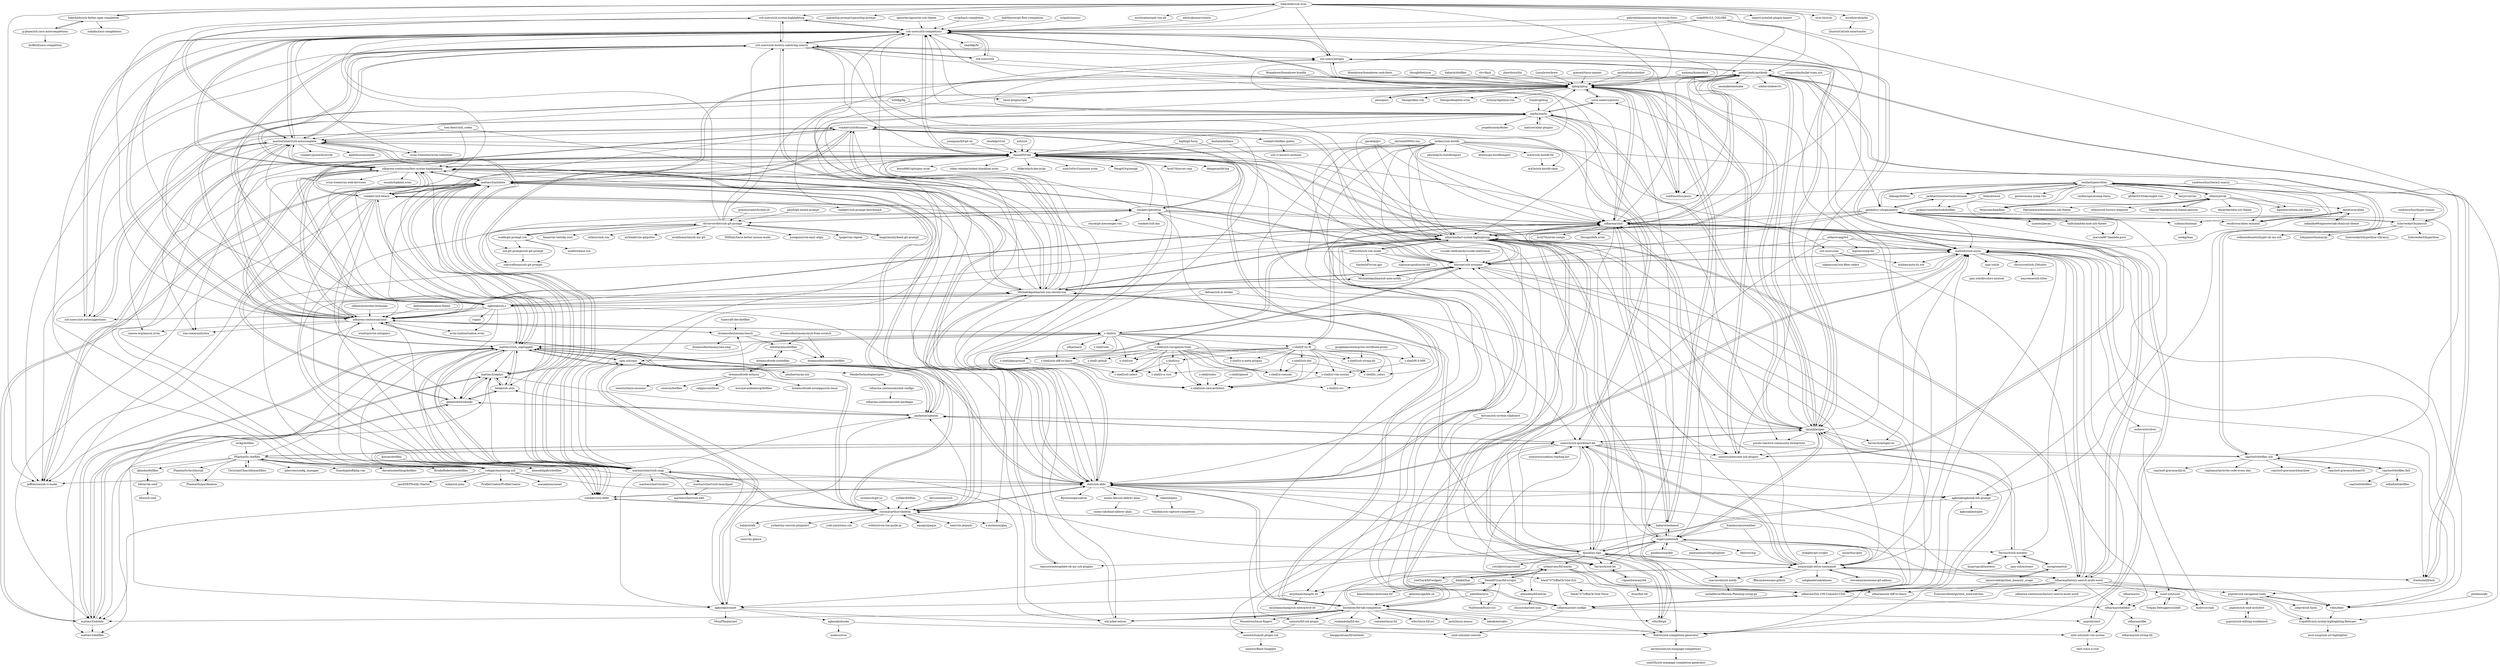 digraph G {
"zsh-users/zsh-syntax-highlighting" -> "zsh-users/zsh-completions" ["e"=1]
"zsh-users/zsh-syntax-highlighting" -> "zsh-users/zsh-history-substring-search" ["e"=1]
"zsh-users/zsh-syntax-highlighting" -> "marlonrichert/zsh-autocomplete" ["e"=1]
"anishathalye/dotbot" -> "zplug/zplug" ["e"=1]
"zsh-users/zsh-autosuggestions" -> "zsh-users/zsh-completions" ["e"=1]
"zsh-users/zsh-autosuggestions" -> "marlonrichert/zsh-autocomplete" ["e"=1]
"kutsan/zsh-system-clipboard" -> "zdharma/zsh-diff-so-fancy"
"sorin-ionescu/prezto" -> "zplug/zplug" ["e"=1]
"sorin-ionescu/prezto" -> "zimfw/zimfw" ["e"=1]
"romkatv/gitstatus" -> "romkatv/zsh-bench"
"romkatv/gitstatus" -> "romkatv/zsh4humans"
"romkatv/gitstatus" -> "olivierverdier/zsh-git-prompt"
"romkatv/gitstatus" -> "woefe/git-prompt.zsh"
"romkatv/gitstatus" -> "rhysd/git-messenger.vim" ["e"=1]
"romkatv/gitstatus" -> "zdharma/fast-syntax-highlighting"
"romkatv/gitstatus" -> "mafredri/zsh-async"
"romkatv/gitstatus" -> "hlissner/zsh-autopair"
"romkatv/gitstatus" -> "olets/zsh-abbr"
"romkatv/gitstatus" -> "romkatv/zsh-defer"
"romkatv/gitstatus" -> "zdharma/zinit"
"romkatv/gitstatus" -> "romkatv/zsh-bin" ["e"=1]
"romkatv/gitstatus" -> "Morantron/tmux-fingers" ["e"=1]
"romkatv/gitstatus" -> "Aloxaf/fzf-tab"
"romkatv/gitstatus" -> "zsh-users/zsh-completions"
"nickjj/dotfiles" -> "Phantas0s/.dotfiles" ["e"=1]
"supercrabtree/k" -> "babarot/enhancd" ["e"=1]
"supercrabtree/k" -> "zdharma/fast-syntax-highlighting"
"supercrabtree/k" -> "zplug/zplug"
"supercrabtree/k" -> "tarjoilija/zgen"
"supercrabtree/k" -> "Tarrasch/zsh-bd"
"supercrabtree/k" -> "marzocchi/zsh-notify"
"supercrabtree/k" -> "zdharma/history-search-multi-word"
"supercrabtree/k" -> "mrjohannchang/fz.sh"
"supercrabtree/k" -> "djui/alias-tips"
"supercrabtree/k" -> "unixorn/git-extra-commands"
"supercrabtree/k" -> "dborzov/lsp" ["e"=1]
"supercrabtree/k" -> "pindexis/marker" ["e"=1]
"supercrabtree/k" -> "paoloantinori/hhighlighter" ["e"=1]
"supercrabtree/k" -> "Tarrasch/zsh-autoenv"
"supercrabtree/k" -> "unixorn/zsh-quickstart-kit"
"g-plane/zsh-yarn-autocompletions" -> "lukechilds/zsh-better-npm-completion"
"g-plane/zsh-yarn-autocompletions" -> "dsifford/yarn-completion"
"Homebrew/homebrew-bundle" -> "zplug/zplug" ["e"=1]
"fcambus/ansiweather" -> "supercrabtree/k" ["e"=1]
"fcambus/ansiweather" -> "unixorn/git-extra-commands" ["e"=1]
"agkozak/zsh-z" -> "rupa/z" ["e"=1]
"agkozak/zsh-z" -> "Aloxaf/fzf-tab"
"agkozak/zsh-z" -> "MichaelAquilina/zsh-you-should-use"
"agkozak/zsh-z" -> "marlonrichert/zsh-autocomplete"
"agkozak/zsh-z" -> "zsh-users/zsh-completions"
"agkozak/zsh-z" -> "zsh-users/zsh-history-substring-search"
"agkozak/zsh-z" -> "zdharma-continuum/fast-syntax-highlighting"
"agkozak/zsh-z" -> "zsh-users/zsh-syntax-highlighting" ["e"=1]
"agkozak/zsh-z" -> "marlonrichert/zsh-snap"
"agkozak/zsh-z" -> "zdharma-continuum/zinit"
"agkozak/zsh-z" -> "olets/zsh-abbr"
"agkozak/zsh-z" -> "zsh-users/zsh-autosuggestions" ["e"=1]
"agkozak/zsh-z" -> "zdharma/fast-syntax-highlighting"
"agkozak/zsh-z" -> "zdharma/zinit"
"agkozak/zsh-z" -> "nvim-lualine/lualine.nvim" ["e"=1]
"olets/zsh-abbr" -> "hlissner/zsh-autopair"
"olets/zsh-abbr" -> "romkatv/zsh-defer"
"olets/zsh-abbr" -> "zdharma-continuum/fast-syntax-highlighting"
"olets/zsh-abbr" -> "rossmacarthur/sheldon"
"olets/zsh-abbr" -> "momo-lab/zsh-abbrev-alias"
"olets/zsh-abbr" -> "mattmc3/zsh_unplugged"
"olets/zsh-abbr" -> "lincheney/fzf-tab-completion"
"olets/zsh-abbr" -> "mafredri/zsh-async"
"olets/zsh-abbr" -> "relastle/pmy"
"olets/zsh-abbr" -> "zdharma/Zsh-100-Commits-Club"
"olets/zsh-abbr" -> "zdharma/fast-syntax-highlighting"
"olets/zsh-abbr" -> "zdharma/history-search-multi-word"
"olets/zsh-abbr" -> "Ryooooooga/zabrze"
"olets/zsh-abbr" -> "Aloxaf/fzf-tab"
"olets/zsh-abbr" -> "agkozak/agkozak-zsh-prompt"
"rothgar/mastering-zsh" -> "Phantas0s/.dotfiles"
"rothgar/mastering-zsh" -> "unixorn/zsh-quickstart-kit"
"rothgar/mastering-zsh" -> "MichaelAquilina/zsh-you-should-use"
"rothgar/mastering-zsh" -> "olets/zsh-abbr"
"rothgar/mastering-zsh" -> "romkatv/zsh4humans"
"rothgar/mastering-zsh" -> "mattmc3/zsh_unplugged"
"rothgar/mastering-zsh" -> "zdharma-continuum/zinit"
"rothgar/mastering-zsh" -> "mika/zsh-pony"
"rothgar/mastering-zsh" -> "ProfileCreator/ProfileCreator" ["e"=1]
"rothgar/mastering-zsh" -> "macadmins/umad" ["e"=1]
"rothgar/mastering-zsh" -> "eth-p/bat-extras" ["e"=1]
"rothgar/mastering-zsh" -> "jeffreytse/zsh-vi-mode" ["e"=1]
"rothgar/mastering-zsh" -> "jamf/DEPNotify-Starter" ["e"=1]
"rothgar/mastering-zsh" -> "Aloxaf/fzf-tab"
"rothgar/mastering-zsh" -> "zsh-users/zsh-completions"
"prasmussen/chrome-cli" -> "olivierverdier/zsh-git-prompt" ["e"=1]
"wfxr/forgit" -> "Aloxaf/fzf-tab" ["e"=1]
"wfxr/forgit" -> "zplug/zplug" ["e"=1]
"kdabir/has" -> "mrjohannchang/fz.sh" ["e"=1]
"kdabir/has" -> "unixorn/git-extra-commands" ["e"=1]
"streamich/git-cz" -> "rossmacarthur/sheldon" ["e"=1]
"nosarthur/gita" -> "unixorn/git-extra-commands" ["e"=1]
"skywind3000/z.lua" -> "Aloxaf/fzf-tab" ["e"=1]
"skywind3000/z.lua" -> "zdharma/zinit" ["e"=1]
"belak/zsh-utils" -> "mattmc3/zephyr"
"belak/zsh-utils" -> "getantidote/zdotdir"
"belak/zsh-utils" -> "mattmc3/zsh_unplugged"
"eth-p/bat-extras" -> "zdharma-continuum/fast-syntax-highlighting" ["e"=1]
"eth-p/bat-extras" -> "lincheney/fzf-tab-completion" ["e"=1]
"eth-p/bat-extras" -> "urbainvaes/fzf-marks" ["e"=1]
"eth-p/bat-extras" -> "Aloxaf/fzf-tab" ["e"=1]
"Homebrew/homebrew-cask-fonts" -> "zplug/zplug" ["e"=1]
"thoughtbot/rcm" -> "zplug/zplug" ["e"=1]
"cdleon/awesome-terminals" -> "zdharma-continuum/zinit" ["e"=1]
"unixorn/zsh-quickstart-kit" -> "tarjoilija/zgen"
"unixorn/zsh-quickstart-kit" -> "jandamm/zgenom"
"unixorn/zsh-quickstart-kit" -> "unixorn/git-extra-commands"
"unixorn/zsh-quickstart-kit" -> "unixorn/tumult.plugin.zsh"
"unixorn/zsh-quickstart-kit" -> "rothgar/mastering-zsh"
"unixorn/zsh-quickstart-kit" -> "unixorn/fzf-zsh-plugin"
"unixorn/zsh-quickstart-kit" -> "RobSis/zsh-completion-generator"
"unixorn/zsh-quickstart-kit" -> "unixorn/sysadmin-reading-list" ["e"=1]
"unixorn/zsh-quickstart-kit" -> "romkatv/zsh4humans"
"unixorn/zsh-quickstart-kit" -> "Phantas0s/.dotfiles"
"unixorn/zsh-quickstart-kit" -> "black7375/BlaCk-Void-Zsh"
"unixorn/zsh-quickstart-kit" -> "agkozak/agkozak-zsh-prompt"
"unixorn/zsh-quickstart-kit" -> "caarlos0/dotfiles.zsh"
"unixorn/zsh-quickstart-kit" -> "djui/alias-tips"
"unixorn/zsh-quickstart-kit" -> "unixorn/awesome-zsh-plugins" ["e"=1]
"blahsd/snwe" -> "jackharrisonsherlock/dotfiles" ["e"=1]
"rossmacarthur/sheldon" -> "aquaproj/aqua" ["e"=1]
"rossmacarthur/sheldon" -> "romkatv/zsh-defer"
"rossmacarthur/sheldon" -> "olets/zsh-abbr"
"rossmacarthur/sheldon" -> "x-motemen/ghq" ["e"=1]
"rossmacarthur/sheldon" -> "tani/vim-jetpack" ["e"=1]
"rossmacarthur/sheldon" -> "yutkat/my-neovim-pluginlist" ["e"=1]
"rossmacarthur/sheldon" -> "babarot/enhancd" ["e"=1]
"rossmacarthur/sheldon" -> "yuki-yano/zeno.zsh" ["e"=1]
"rossmacarthur/sheldon" -> "mattmc3/antidote"
"rossmacarthur/sheldon" -> "babarot/afx"
"rossmacarthur/sheldon" -> "mattmc3/zsh_unplugged"
"rossmacarthur/sheldon" -> "zdharma-continuum/zinit"
"rossmacarthur/sheldon" -> "marlonrichert/zsh-snap"
"rossmacarthur/sheldon" -> "jandamm/zgenom"
"rossmacarthur/sheldon" -> "willelz/nvim-lua-guide-ja" ["e"=1]
"zthxxx/jovial" -> "Moarram/headline"
"zthxxx/jovial" -> "zthxxx/zsh-history-enquirer"
"zthxxx/jovial" -> "eendroroy/alien"
"zthxxx/jovial" -> "reobin/typewritten"
"zthxxx/jovial" -> "ChesterYue/ohmyzsh-theme-passion"
"zthxxx/jovial" -> "egorlem/ultima.zsh-theme"
"zthxxx/jovial" -> "skylerlee/zeta-zsh-theme" ["e"=1]
"zthxxx/jovial" -> "Daivasmara/daivasmara.zsh-theme"
"zthxxx/jovial" -> "eendroroy/alien-minimal"
"Tarrasch/zsh-bd" -> "vigneshwaranr/bd"
"Tarrasch/zsh-autoenv" -> "zpm-zsh/autoenv"
"Tarrasch/zsh-autoenv" -> "cxreg/smartcd"
"Tarrasch/zsh-autoenv" -> "hyperupcall/autoenv" ["e"=1]
"Tarrasch/zsh-autoenv" -> "tarjoilija/zgen"
"Tarrasch/zsh-autoenv" -> "mafredri/zsh-async"
"sharkdp/vivid" -> "Aloxaf/fzf-tab" ["e"=1]
"mfaerevaag/wd" -> "vifon/deer"
"mfaerevaag/wd" -> "kigster/warp-dir"
"mfaerevaag/wd" -> "hlissner/zsh-autopair"
"mfaerevaag/wd" -> "mafredri/zsh-async"
"mfaerevaag/wd" -> "Tarrasch/zsh-bd"
"black7375/BlaCk-Void-Zsh" -> "black7375/BlaCk-Void-Tmux"
"black7375/BlaCk-Void-Zsh" -> "zdharma/zinit-configs"
"black7375/BlaCk-Void-Zsh" -> "zdharma/Zsh-100-Commits-Club"
"cxreg/smartcd" -> "ianozsvald/ipython_memory_usage"
"cxreg/smartcd" -> "Tarrasch/zsh-autoenv"
"MichaelAquilina/zsh-auto-notify" -> "MichaelAquilina/zsh-you-should-use"
"MichaelAquilina/zsh-auto-notify" -> "hlissner/zsh-autopair"
"MichaelAquilina/zsh-auto-notify" -> "mafredri/zsh-async"
"zsh-users/zsh-history-substring-search" -> "zsh-users/zsh-completions"
"zsh-users/zsh-history-substring-search" -> "zsh-users/zsh-syntax-highlighting" ["e"=1]
"zsh-users/zsh-history-substring-search" -> "zsh-users/zsh-autosuggestions" ["e"=1]
"zsh-users/zsh-history-substring-search" -> "zdharma-continuum/fast-syntax-highlighting"
"zsh-users/zsh-history-substring-search" -> "MichaelAquilina/zsh-you-should-use"
"zsh-users/zsh-history-substring-search" -> "zsh-users/zsh" ["e"=1]
"zsh-users/zsh-history-substring-search" -> "marlonrichert/zsh-autocomplete"
"zsh-users/zsh-history-substring-search" -> "zplug/zplug"
"zsh-users/zsh-history-substring-search" -> "hlissner/zsh-autopair"
"zsh-users/zsh-history-substring-search" -> "zsh-users/antigen" ["e"=1]
"zsh-users/zsh-history-substring-search" -> "Aloxaf/fzf-tab"
"zsh-users/zsh-history-substring-search" -> "jeffreytse/zsh-vi-mode" ["e"=1]
"zsh-users/zsh-history-substring-search" -> "agkozak/zsh-z"
"zsh-users/zsh-history-substring-search" -> "zdharma/fast-syntax-highlighting"
"zsh-users/zsh-history-substring-search" -> "unixorn/awesome-zsh-plugins" ["e"=1]
"romkatv/dotfiles-public" -> "zsh-vi-more/vi-motions"
"relastle/pmy" -> "Valodim/zsh-capture-completion"
"tamcore/autoupdate-oh-my-zsh-plugins" -> "MichaelAquilina/zsh-you-should-use"
"trapd00r/LS_COLORS" -> "trapd00r/zsh-syntax-highlighting-filetypes" ["e"=1]
"trapd00r/LS_COLORS" -> "zdharma/fast-syntax-highlighting" ["e"=1]
"trapd00r/LS_COLORS" -> "zdharma/zinit" ["e"=1]
"trapd00r/LS_COLORS" -> "zsh-users/zsh-completions" ["e"=1]
"rockandska/fzf-obc" -> "liangguohuan/fzf-extends"
"woefe/git-prompt.zsh" -> "starcraftman/zsh-git-prompt"
"woefe/git-prompt.zsh" -> "zsh-git-prompt/zsh-git-prompt"
"woefe/git-prompt.zsh" -> "olivierverdier/zsh-git-prompt"
"woefe/git-prompt.zsh" -> "woefe/wbase.zsh"
"zdharma/zinit-configs" -> "zdharma/Zsh-100-Commits-Club"
"zdharma/zinit-configs" -> "psprint/zinit"
"zdharma/zinit-configs" -> "zdharma/zinit"
"zdharma/zinit-configs" -> "zinit-zsh/zinit-console"
"b0o/nvim-conf" -> "b0o/zsh-conf"
"nevesnunes/sh-manpage-completions" -> "umlx5h/zsh-manpage-completion-generator"
"mattmc3/zdotdir" -> "mattmc3/zephyr"
"mattmc3/zdotdir" -> "getantidote/zdotdir"
"mattmc3/zdotdir" -> "mattmc3/antidote"
"mattmc3/zdotdir" -> "mattmc3/dotfiles"
"mattmc3/zdotdir" -> "mattmc3/zsh_unplugged"
"babarot/dotfiles" -> "zplug/zplug" ["e"=1]
"zsh-users/zaw" -> "nakamuray/zsh-filter-select"
"zsh-users/zaw" -> "zdharma/zshelldoc"
"zsh-users/zaw" -> "hchbaw/auto-fu.zsh"
"jackharrisonsherlock/common" -> "jackharrisonsherlock/dotfiles"
"jackharrisonsherlock/common" -> "reobin/typewritten"
"jackharrisonsherlock/common" -> "geometry-zsh/geometry"
"zpm-zsh/ls" -> "zpm-zsh/dircolors-neutral"
"zdharma/zshelldoc" -> "zdharma/zflai"
"zdharma/zshelldoc" -> "zinit-zsh/zinit-vim-syntax"
"zdharma/Zsh-100-Commits-Club" -> "zdharma/zinit-configs"
"zdharma/Zsh-100-Commits-Club" -> "zdharma/zshelldoc"
"trapd00r/zsh-syntax-highlighting-filetypes" -> "ascii-soup/zsh-url-highlighter"
"Phantas0s/ArchInstall" -> "Phantas0s/purification"
"m42e/zsh-histdb-fzf" -> "m42e/zsh-histdb-skim"
"agkozak/zhooks" -> "zinit-zsh/zinit-console"
"agkozak/zhooks" -> "molovo/zvm"
"zdharma/zflai" -> "zdharma/zsh-string-lib"
"marlonrichert/zsh-autocomplete" -> "marlonrichert/zsh-snap"
"marlonrichert/zsh-autocomplete" -> "zsh-users/zsh-autosuggestions" ["e"=1]
"marlonrichert/zsh-autocomplete" -> "zsh-users/zsh-syntax-highlighting" ["e"=1]
"marlonrichert/zsh-autocomplete" -> "zsh-users/zsh-completions"
"marlonrichert/zsh-autocomplete" -> "Aloxaf/fzf-tab"
"marlonrichert/zsh-autocomplete" -> "zdharma-continuum/fast-syntax-highlighting"
"marlonrichert/zsh-autocomplete" -> "unixorn/awesome-zsh-plugins" ["e"=1]
"marlonrichert/zsh-autocomplete" -> "jeffreytse/zsh-vi-mode" ["e"=1]
"marlonrichert/zsh-autocomplete" -> "ajeetdsouza/zoxide" ["e"=1]
"marlonrichert/zsh-autocomplete" -> "zsh-users/zsh-history-substring-search"
"marlonrichert/zsh-autocomplete" -> "eza-community/eza" ["e"=1]
"marlonrichert/zsh-autocomplete" -> "zdharma-continuum/zinit"
"marlonrichert/zsh-autocomplete" -> "romkatv/powerlevel10k" ["e"=1]
"marlonrichert/zsh-autocomplete" -> "mason-org/mason.nvim" ["e"=1]
"marlonrichert/zsh-autocomplete" -> "nvim-treesitter/nvim-treesitter" ["e"=1]
"daltonmenezes/aura-theme" -> "zdharma-continuum/zinit" ["e"=1]
"unixorn/awesome-zsh-plugins" -> "zplug/zplug" ["e"=1]
"unixorn/awesome-zsh-plugins" -> "zsh-users/zsh-completions" ["e"=1]
"ChesterYue/ohmyzsh-theme-passion" -> "zthxxx/jovial"
"zsh-users/zsh" -> "zsh-users/zsh-completions" ["e"=1]
"zsh-users/zsh" -> "zsh-users/zsh-history-substring-search" ["e"=1]
"zsh-users/zsh" -> "zdharma/zinit" ["e"=1]
"tarjoilija/zgen" -> "zplug/zplug"
"tarjoilija/zgen" -> "unixorn/zsh-quickstart-kit"
"tarjoilija/zgen" -> "getantibody/antibody"
"tarjoilija/zgen" -> "jandamm/zgenom"
"tarjoilija/zgen" -> "zsh-users/antigen" ["e"=1]
"tarjoilija/zgen" -> "zdharma/zinit"
"tarjoilija/zgen" -> "supercrabtree/k"
"tarjoilija/zgen" -> "unixorn/awesome-zsh-plugins" ["e"=1]
"tarjoilija/zgen" -> "zimfw/zimfw"
"tarjoilija/zgen" -> "Tarrasch/zsh-autoenv"
"tarjoilija/zgen" -> "Tarrasch/antigen-hs"
"tarjoilija/zgen" -> "sorin-ionescu/prezto" ["e"=1]
"tarjoilija/zgen" -> "zdharma/fast-syntax-highlighting"
"tarjoilija/zgen" -> "prezto-inactive-community-fork/prezto"
"tarjoilija/zgen" -> "mafredri/zsh-async"
"caiogondim/bullet-train.zsh" -> "zplug/zplug" ["e"=1]
"caiogondim/bullet-train.zsh" -> "geometry-zsh/geometry" ["e"=1]
"unixorn/git-extra-commands" -> "unixorn/zsh-quickstart-kit"
"unixorn/git-extra-commands" -> "stevemao/awesome-git-addons" ["e"=1]
"unixorn/git-extra-commands" -> "hlissner/zsh-autopair"
"unixorn/git-extra-commands" -> "fffaraz/awesome-github" ["e"=1]
"unixorn/git-extra-commands" -> "zdharma/history-search-multi-word"
"unixorn/git-extra-commands" -> "freshshell/fresh" ["e"=1]
"unixorn/git-extra-commands" -> "kdabir/has" ["e"=1]
"unixorn/git-extra-commands" -> "djui/alias-tips"
"unixorn/git-extra-commands" -> "zdharma/fast-syntax-highlighting"
"unixorn/git-extra-commands" -> "mafredri/zsh-async"
"unixorn/git-extra-commands" -> "supercrabtree/k"
"unixorn/git-extra-commands" -> "zdharma/Zsh-100-Commits-Club"
"unixorn/git-extra-commands" -> "sebglazebrook/aliases" ["e"=1]
"unixorn/git-extra-commands" -> "MichaelAquilina/zsh-you-should-use"
"unixorn/git-extra-commands" -> "marzocchi/zsh-notify"
"babarot/enhancd" -> "zplug/zplug" ["e"=1]
"babarot/enhancd" -> "rossmacarthur/sheldon" ["e"=1]
"babarot/enhancd" -> "supercrabtree/k" ["e"=1]
"babarot/enhancd" -> "zdharma/zinit" ["e"=1]
"babarot/enhancd" -> "Aloxaf/fzf-tab" ["e"=1]
"romkatv/zsh4humans" -> "romkatv/zsh-bench"
"romkatv/zsh4humans" -> "zimfw/zimfw"
"romkatv/zsh4humans" -> "Aloxaf/fzf-tab"
"romkatv/zsh4humans" -> "zdharma-continuum/zinit"
"romkatv/zsh4humans" -> "marlonrichert/zsh-snap"
"romkatv/zsh4humans" -> "romkatv/dotfiles-public"
"romkatv/zsh4humans" -> "mattmc3/antidote"
"romkatv/zsh4humans" -> "romkatv/gitstatus"
"romkatv/zsh4humans" -> "olets/zsh-abbr"
"romkatv/zsh4humans" -> "mattmc3/zsh_unplugged"
"romkatv/zsh4humans" -> "unixorn/zsh-quickstart-kit"
"romkatv/zsh4humans" -> "MichaelAquilina/zsh-you-should-use"
"romkatv/zsh4humans" -> "zdharma/fast-syntax-highlighting"
"romkatv/zsh4humans" -> "marlonrichert/zsh-autocomplete"
"romkatv/zsh4humans" -> "eth-p/bat-extras" ["e"=1]
"clvv/fasd" -> "zplug/zplug" ["e"=1]
"reobin/typewritten" -> "jackharrisonsherlock/common"
"reobin/typewritten" -> "geometry-zsh/geometry"
"reobin/typewritten" -> "tylerreckart/hyperzsh"
"reobin/typewritten" -> "zthxxx/jovial"
"reobin/typewritten" -> "dikiaap/dotfiles" ["e"=1]
"reobin/typewritten" -> "eendroroy/alien-minimal"
"reobin/typewritten" -> "Moarram/headline"
"reobin/typewritten" -> "subnixr/minimal"
"reobin/typewritten" -> "agkozak/agkozak-zsh-prompt"
"reobin/typewritten" -> "sindresorhus/pure" ["e"=1]
"reobin/typewritten" -> "egorlem/ultima.zsh-theme"
"reobin/typewritten" -> "pechorin/any-jump.vim" ["e"=1]
"reobin/typewritten" -> "reobin/spacecamp-iterm"
"reobin/typewritten" -> "ghifarit53/tokyonight-vim" ["e"=1]
"reobin/typewritten" -> "heyjuvi/avizo" ["e"=1]
"xxh/xxh" -> "Aloxaf/fzf-tab" ["e"=1]
"peco/peco" -> "zplug/zplug" ["e"=1]
"zsh-users/zsh-completions" -> "zsh-users/zsh-syntax-highlighting" ["e"=1]
"zsh-users/zsh-completions" -> "zsh-users/zsh-history-substring-search"
"zsh-users/zsh-completions" -> "zsh-users/zsh-autosuggestions" ["e"=1]
"zsh-users/zsh-completions" -> "zsh-users/zsh" ["e"=1]
"zsh-users/zsh-completions" -> "unixorn/awesome-zsh-plugins" ["e"=1]
"zsh-users/zsh-completions" -> "marlonrichert/zsh-autocomplete"
"zsh-users/zsh-completions" -> "zsh-users/antigen" ["e"=1]
"zsh-users/zsh-completions" -> "Aloxaf/fzf-tab"
"zsh-users/zsh-completions" -> "zplug/zplug"
"zsh-users/zsh-completions" -> "zdharma-continuum/fast-syntax-highlighting"
"zsh-users/zsh-completions" -> "zdharma-continuum/zinit"
"zsh-users/zsh-completions" -> "sindresorhus/pure" ["e"=1]
"zsh-users/zsh-completions" -> "tmux-plugins/tpm" ["e"=1]
"zsh-users/zsh-completions" -> "sharkdp/fd" ["e"=1]
"zsh-users/zsh-completions" -> "nvim-treesitter/nvim-treesitter" ["e"=1]
"jhawthorn/fzy" -> "zplug/zplug" ["e"=1]
"Aloxaf/fzf-tab" -> "zdharma-continuum/zinit"
"Aloxaf/fzf-tab" -> "lincheney/fzf-tab-completion"
"Aloxaf/fzf-tab" -> "jeffreytse/zsh-vi-mode" ["e"=1]
"Aloxaf/fzf-tab" -> "zdharma-continuum/fast-syntax-highlighting"
"Aloxaf/fzf-tab" -> "wfxr/forgit" ["e"=1]
"Aloxaf/fzf-tab" -> "ibhagwan/fzf-lua" ["e"=1]
"Aloxaf/fzf-tab" -> "marlonrichert/zsh-autocomplete"
"Aloxaf/fzf-tab" -> "zsh-users/zsh-completions"
"Aloxaf/fzf-tab" -> "lewis6991/gitsigns.nvim" ["e"=1]
"Aloxaf/fzf-tab" -> "lukas-reineke/indent-blankline.nvim" ["e"=1]
"Aloxaf/fzf-tab" -> "folke/which-key.nvim" ["e"=1]
"Aloxaf/fzf-tab" -> "eza-community/eza" ["e"=1]
"Aloxaf/fzf-tab" -> "numToStr/Comment.nvim" ["e"=1]
"Aloxaf/fzf-tab" -> "NeogitOrg/neogit" ["e"=1]
"Aloxaf/fzf-tab" -> "hrsh7th/nvim-cmp" ["e"=1]
"kazhala/dotbare" -> "hlissner/zsh-autopair" ["e"=1]
"kazhala/dotbare" -> "Aloxaf/fzf-tab" ["e"=1]
"bigH/git-fuzzy" -> "Aloxaf/fzf-tab" ["e"=1]
"bigH/git-fuzzy" -> "lincheney/fzf-tab-completion" ["e"=1]
"marlonrichert/zsh-snap" -> "marlonrichert/zsh-autocomplete"
"marlonrichert/zsh-snap" -> "mattmc3/antidote"
"marlonrichert/zsh-snap" -> "agkozak/zcomet"
"marlonrichert/zsh-snap" -> "zpm-zsh/zpm"
"marlonrichert/zsh-snap" -> "mattmc3/zsh_unplugged"
"marlonrichert/zsh-snap" -> "jandamm/zgenom"
"marlonrichert/zsh-snap" -> "rossmacarthur/sheldon"
"marlonrichert/zsh-snap" -> "marlonrichert/zsh-launchpad"
"marlonrichert/zsh-snap" -> "zdharma-continuum/fast-syntax-highlighting"
"marlonrichert/zsh-snap" -> "romkatv/zsh4humans"
"marlonrichert/zsh-snap" -> "zdharma-continuum/zinit"
"marlonrichert/zsh-snap" -> "marlonrichert/zsh-edit"
"marlonrichert/zsh-snap" -> "olets/zsh-abbr"
"marlonrichert/zsh-snap" -> "mattmc3/zephyr"
"marlonrichert/zsh-snap" -> "marlonrichert/zcolors"
"vifon/deer" -> "trapd00r/zsh-syntax-highlighting-filetypes"
"vifon/deer" -> "psprint/zsh-navigation-tools"
"unixorn/fzf-zsh-plugin" -> "unixorn/tumult.plugin.zsh"
"unixorn/fzf-zsh-plugin" -> "RobSis/zsh-completion-generator"
"romkatv/zsh-defer" -> "mattmc3/zsh_unplugged"
"romkatv/zsh-defer" -> "olets/zsh-abbr"
"romkatv/zsh-defer" -> "rossmacarthur/sheldon"
"romkatv/zsh-defer" -> "mattmc3/zdotdir"
"garabik/grc" -> "zdharma/fast-syntax-highlighting" ["e"=1]
"garabik/grc" -> "zdharma/zinit" ["e"=1]
"garabik/grc" -> "Aloxaf/fzf-tab" ["e"=1]
"ChristianChiarulli/machfiles" -> "Phantas0s/.dotfiles" ["e"=1]
"RobSis/zsh-completion-generator" -> "nevesnunes/sh-manpage-completions"
"caarlos0/dotfiles.fish" -> "caarlos0/dotfiles.zsh"
"caarlos0/dotfiles.fish" -> "caarlos0/dotfiles" ["e"=1]
"caarlos0/dotfiles.fish" -> "edheltzel/dotfiles" ["e"=1]
"djui/alias-tips" -> "MichaelAquilina/zsh-you-should-use"
"djui/alias-tips" -> "zdharma/fast-syntax-highlighting"
"djui/alias-tips" -> "RobSis/zsh-completion-generator"
"djui/alias-tips" -> "hlissner/zsh-autopair"
"djui/alias-tips" -> "Tarrasch/zsh-bd"
"djui/alias-tips" -> "olets/zsh-abbr"
"djui/alias-tips" -> "unixorn/git-extra-commands"
"djui/alias-tips" -> "rutchkiwi/copyzshell"
"djui/alias-tips" -> "urbainvaes/fzf-marks"
"djui/alias-tips" -> "supercrabtree/k"
"djui/alias-tips" -> "zdharma/Zsh-100-Commits-Club"
"djui/alias-tips" -> "tamcore/autoupdate-oh-my-zsh-plugins"
"djui/alias-tips" -> "vifon/deer"
"djui/alias-tips" -> "mafredri/zsh-async"
"djui/alias-tips" -> "unixorn/zsh-quickstart-kit"
"ianozsvald/ipython_memory_usage" -> "cxreg/smartcd"
"ianozsvald/ipython_memory_usage" -> "FrancescAlted/ipython_memwatcher"
"deluan/zsh-in-docker" -> "unixorn/zsh-quickstart-kit" ["e"=1]
"deluan/zsh-in-docker" -> "agkozak/zsh-z" ["e"=1]
"chrissicool/zsh-256color" -> "amyreese/zsh-titles"
"psprint/zinit" -> "zdharma/zinit"
"psprint/zinit" -> "zinit-zsh/zinit-vim-syntax"
"zsh-git-prompt/zsh-git-prompt" -> "starcraftman/zsh-git-prompt"
"jandamm/zgenom" -> "unixorn/zsh-quickstart-kit"
"jandamm/zgenom" -> "getantidote/zdotdir"
"jandamm/zgenom" -> "mattmc3/antidote"
"jandamm/zgenom" -> "zpm-zsh/zpm"
"jandamm/zgenom" -> "tarjoilija/zgen"
"jandamm/zgenom" -> "belak/zsh-utils"
"jandamm/zgenom" -> "mattmc3/zsh_unplugged"
"jandamm/zgenom" -> "agkozak/zcomet"
"jandamm/zgenom" -> "mattmc3/zephyr"
"zdharma/zinit" -> "psprint/zinit"
"zdharma/zsh-string-lib" -> "zdharma/zflai"
"zinit-zsh/zinit-vim-syntax" -> "zinit-zsh/z-a-rust"
"jeffreytse/zsh-vi-mode" -> "Aloxaf/fzf-tab" ["e"=1]
"aquaproj/aqua" -> "rossmacarthur/sheldon" ["e"=1]
"hyperupcall/autoenv" -> "Tarrasch/zsh-autoenv" ["e"=1]
"getantibody/antibody" -> "caarlos0/dotfiles.zsh"
"getantibody/antibody" -> "tarjoilija/zgen"
"getantibody/antibody" -> "zsh-users/antigen" ["e"=1]
"getantibody/antibody" -> "zdharma/fast-syntax-highlighting"
"getantibody/antibody" -> "zdharma/zinit"
"getantibody/antibody" -> "mattmc3/antidote"
"getantibody/antibody" -> "zplug/zplug"
"getantibody/antibody" -> "freshshell/fresh" ["e"=1]
"getantibody/antibody" -> "rossmacarthur/sheldon"
"getantibody/antibody" -> "mafredri/zsh-async"
"getantibody/antibody" -> "nikitavoloboev/ts" ["e"=1]
"getantibody/antibody" -> "marlonrichert/zsh-snap"
"getantibody/antibody" -> "neomake/neomake" ["e"=1]
"getantibody/antibody" -> "sindresorhus/pure" ["e"=1]
"getantibody/antibody" -> "Tarrasch/antigen-hs"
"agnoster/agnoster-zsh-theme" -> "zsh-users/zsh-completions" ["e"=1]
"withfig/fig" -> "marlonrichert/zsh-autocomplete" ["e"=1]
"withfig/fig" -> "zimfw/zimfw" ["e"=1]
"joehillen/sysz" -> "DanielFGray/fzf-scripts" ["e"=1]
"joehillen/sysz" -> "Aloxaf/fzf-tab" ["e"=1]
"joehillen/sysz" -> "NullSense/fuzzy-sys" ["e"=1]
"joehillen/sysz" -> "lincheney/fzf-tab-completion" ["e"=1]
"andsens/homeshick" -> "unixorn/git-extra-commands" ["e"=1]
"andsens/homeshick" -> "zplug/zplug" ["e"=1]
"Gazler/githug" -> "zimfw/zimfw" ["e"=1]
"jimeh/git-aware-prompt" -> "olivierverdier/zsh-git-prompt" ["e"=1]
"urbainvaes/fzf-marks" -> "atweiden/fzf-extras"
"urbainvaes/fzf-marks" -> "DanielFGray/fzf-scripts"
"urbainvaes/fzf-marks" -> "ytet5uy4/fzf-widgets"
"urbainvaes/fzf-marks" -> "zdharma/Zsh-100-Commits-Club"
"urbainvaes/fzf-marks" -> "trapd00r/zsh-syntax-highlighting-filetypes"
"urbainvaes/fzf-marks" -> "RobSis/zsh-completion-generator"
"pindexis/qfc" -> "vifon/deer" ["e"=1]
"Moarram/headline" -> "zthxxx/jovial"
"mattmc3/antidote" -> "mattmc3/zephyr"
"mattmc3/antidote" -> "getantidote/zdotdir"
"mattmc3/antidote" -> "mattmc3/zsh_unplugged"
"mattmc3/antidote" -> "mattmc3/zdotdir"
"mattmc3/antidote" -> "jandamm/zgenom"
"mattmc3/antidote" -> "marlonrichert/zsh-snap"
"mattmc3/antidote" -> "belak/zsh-utils"
"mattmc3/antidote" -> "getantibody/antibody"
"mattmc3/antidote" -> "zdharma-continuum/fast-syntax-highlighting"
"mattmc3/antidote" -> "romkatv/zsh-bench"
"mattmc3/antidote" -> "rossmacarthur/sheldon"
"mattmc3/antidote" -> "zdharma-continuum/zinit"
"mattmc3/antidote" -> "Aloxaf/fzf-tab"
"mattmc3/antidote" -> "mattmc3/dotfiles"
"mattmc3/antidote" -> "olets/zsh-abbr"
"pindexis/marker" -> "supercrabtree/k" ["e"=1]
"elliottminns/dotfiles" -> "dreamsofautonomy/dotfiles"
"elliottminns/dotfiles" -> "dreamsofcode-io/dotfiles"
"zpm-zsh/zpm" -> "agkozak/zcomet"
"zpm-zsh/zpm" -> "mattmc3/zsh_unplugged"
"zpm-zsh/zpm" -> "jandamm/zgenom"
"zpm-zsh/zpm" -> "MenkeTechnologies/zpwr"
"zpm-zsh/zpm" -> "mattmc3/zephyr"
"zpm-zsh/zpm" -> "alexbarton/ax-zsh"
"mafredri/zsh-async" -> "zdharma/Zsh-100-Commits-Club"
"mafredri/zsh-async" -> "zdharma/fast-syntax-highlighting"
"mafredri/zsh-async" -> "zdharma/history-search-multi-word"
"mafredri/zsh-async" -> "zunit-zsh/zunit"
"mafredri/zsh-async" -> "hlissner/zsh-autopair"
"mafredri/zsh-async" -> "chrissicool/zsh-256color"
"mafredri/zsh-async" -> "vifon/deer"
"mafredri/zsh-async" -> "zdharma/zinit"
"mafredri/zsh-async" -> "RobSis/zsh-completion-generator"
"mafredri/zsh-async" -> "olets/zsh-abbr"
"mafredri/zsh-async" -> "romkatv/zsh-defer"
"mafredri/zsh-async" -> "hchbaw/auto-fu.zsh"
"mafredri/zsh-async" -> "zpm-zsh/ls"
"mafredri/zsh-async" -> "molovo/revolver"
"mafredri/zsh-async" -> "psprint/zsh-navigation-tools"
"atweiden/fzf-extras" -> "zlsun/solarized-man" ["e"=1]
"MenkeTechnologies/zpwr" -> "zdharma-continuum/zinit-configs"
"zsh-users/antigen" -> "zplug/zplug" ["e"=1]
"zsh-users/antigen" -> "zsh-users/zsh-completions" ["e"=1]
"zsh-users/antigen" -> "tarjoilija/zgen" ["e"=1]
"zsh-users/antigen" -> "getantibody/antibody" ["e"=1]
"zsh-users/antigen" -> "zsh-users/zsh-history-substring-search" ["e"=1]
"zplug/zplug" -> "babarot/enhancd" ["e"=1]
"zplug/zplug" -> "unixorn/awesome-zsh-plugins" ["e"=1]
"zplug/zplug" -> "zdharma/zinit"
"zplug/zplug" -> "tarjoilija/zgen"
"zplug/zplug" -> "zsh-users/antigen" ["e"=1]
"zplug/zplug" -> "sorin-ionescu/prezto" ["e"=1]
"zplug/zplug" -> "sindresorhus/pure" ["e"=1]
"zplug/zplug" -> "Shougo/dein.vim" ["e"=1]
"zplug/zplug" -> "zsh-users/zsh-completions"
"zplug/zplug" -> "x-motemen/ghq" ["e"=1]
"zplug/zplug" -> "zdharma-continuum/zinit"
"zplug/zplug" -> "Shougo/deoplete.nvim" ["e"=1]
"zplug/zplug" -> "peco/peco" ["e"=1]
"zplug/zplug" -> "tmux-plugins/tpm" ["e"=1]
"zplug/zplug" -> "itchyny/lightline.vim" ["e"=1]
"stevemao/awesome-git-addons" -> "unixorn/git-extra-commands" ["e"=1]
"zimfw/zimfw" -> "sorin-ionescu/prezto" ["e"=1]
"zimfw/zimfw" -> "zdharma-continuum/zinit"
"zimfw/zimfw" -> "zplug/zplug"
"zimfw/zimfw" -> "jorgebucaran/fisher" ["e"=1]
"zimfw/zimfw" -> "romkatv/zsh4humans"
"zimfw/zimfw" -> "matryer/xbar-plugins" ["e"=1]
"zimfw/zimfw" -> "unixorn/awesome-zsh-plugins" ["e"=1]
"zimfw/zimfw" -> "zsh-users/antigen" ["e"=1]
"zimfw/zimfw" -> "tarjoilija/zgen"
"zimfw/zimfw" -> "zdharma/zinit"
"zimfw/zimfw" -> "Aloxaf/fzf-tab"
"zimfw/zimfw" -> "zsh-users/zsh-completions"
"zimfw/zimfw" -> "rossmacarthur/sheldon"
"zimfw/zimfw" -> "sindresorhus/pure" ["e"=1]
"zimfw/zimfw" -> "prezto-inactive-community-fork/prezto"
"halfo/lambda-mod-zsh-theme" -> "marszall87/lambda-pure"
"tom-doerr/zsh_codex" -> "MichaelAquilina/zsh-you-should-use" ["e"=1]
"tom-doerr/zsh_codex" -> "marlonrichert/zsh-autocomplete" ["e"=1]
"tom-doerr/zsh_codex" -> "zdharma-continuum/fast-syntax-highlighting" ["e"=1]
"yutkat/dotfiles" -> "rossmacarthur/sheldon" ["e"=1]
"matryer/xbar-plugins" -> "zimfw/zimfw" ["e"=1]
"zdharma-continuum/zinit-configs" -> "zdharma-continuum/zinit-packages"
"zdharma-continuum/zinit" -> "zdharma/zinit"
"zdharma-continuum/zinit" -> "Aloxaf/fzf-tab"
"zdharma-continuum/zinit" -> "zdharma-continuum/fast-syntax-highlighting"
"zdharma-continuum/zinit" -> "z-shell/zi"
"zdharma-continuum/zinit" -> "jeffreytse/zsh-vi-mode" ["e"=1]
"zdharma-continuum/zinit" -> "zimfw/zimfw"
"zdharma-continuum/zinit" -> "zplug/zplug"
"zdharma-continuum/zinit" -> "zsh-users/zsh-completions"
"zdharma-continuum/zinit" -> "eza-community/eza" ["e"=1]
"zdharma-continuum/zinit" -> "windwp/nvim-autopairs" ["e"=1]
"zdharma-continuum/zinit" -> "marlonrichert/zsh-autocomplete"
"zdharma-continuum/zinit" -> "mason-org/mason.nvim" ["e"=1]
"zdharma-continuum/zinit" -> "rossmacarthur/sheldon"
"zdharma-continuum/zinit" -> "nvim-lualine/lualine.nvim" ["e"=1]
"zdharma-continuum/zinit" -> "dreamsofautonomy/zensh"
"jwiegley/git-scripts" -> "unixorn/git-extra-commands" ["e"=1]
"mattmc3/zsh_unplugged" -> "mattmc3/antidote"
"mattmc3/zsh_unplugged" -> "romkatv/zsh-defer"
"mattmc3/zsh_unplugged" -> "belak/zsh-utils"
"mattmc3/zsh_unplugged" -> "mattmc3/zdotdir"
"mattmc3/zsh_unplugged" -> "zpm-zsh/zpm"
"mattmc3/zsh_unplugged" -> "jandamm/zgenom"
"mattmc3/zsh_unplugged" -> "getantidote/zdotdir"
"mattmc3/zsh_unplugged" -> "romkatv/zsh-bench"
"mattmc3/zsh_unplugged" -> "olets/zsh-abbr"
"mattmc3/zsh_unplugged" -> "mattmc3/zephyr"
"mattmc3/zsh_unplugged" -> "zdharma-continuum/fast-syntax-highlighting"
"mattmc3/zsh_unplugged" -> "z-shell/zi"
"mattmc3/zsh_unplugged" -> "marlonrichert/zsh-snap"
"mattmc3/zsh_unplugged" -> "agkozak/zcomet"
"mattmc3/zsh_unplugged" -> "rossmacarthur/sheldon"
"z-shell/zi" -> "z-shell/F-Sy-H"
"z-shell/zi" -> "zdharma-continuum/zinit"
"z-shell/zi" -> "agkozak/zcomet"
"z-shell/zi" -> "z-shell/zw"
"z-shell/zi" -> "mattmc3/zsh_unplugged"
"z-shell/zi" -> "z-shell/playground"
"z-shell/zi" -> "zpm-zsh/zpm"
"z-shell/zi" -> "zdharma/zinit"
"z-shell/zi" -> "zdharma/zi"
"z-shell/zi" -> "z-shell/ls_colors"
"z-shell/zi" -> "z-shell/zi-console"
"z-shell/zi" -> "z-shell/wiki"
"z-shell/zi" -> "z-shell/zsh-diff-so-fancy"
"z-shell/zi" -> "z-shell/H-S-MW"
"z-shell/zi" -> "z-shell/zsh-navigation-tools"
"akinomyoga/ble.sh" -> "lincheney/fzf-tab-completion" ["e"=1]
"devcontainers/cli" -> "rossmacarthur/sheldon" ["e"=1]
"zdharma-continuum/fast-syntax-highlighting" -> "zdharma-continuum/zinit"
"zdharma-continuum/fast-syntax-highlighting" -> "Aloxaf/fzf-tab"
"zdharma-continuum/fast-syntax-highlighting" -> "olets/zsh-abbr"
"zdharma-continuum/fast-syntax-highlighting" -> "hlissner/zsh-autopair"
"zdharma-continuum/fast-syntax-highlighting" -> "marlonrichert/zsh-autocomplete"
"zdharma-continuum/fast-syntax-highlighting" -> "romkatv/zsh-bench"
"zdharma-continuum/fast-syntax-highlighting" -> "zsh-users/zsh-history-substring-search"
"zdharma-continuum/fast-syntax-highlighting" -> "zsh-users/zsh-completions"
"zdharma-continuum/fast-syntax-highlighting" -> "mattmc3/zsh_unplugged"
"zdharma-continuum/fast-syntax-highlighting" -> "mattmc3/antidote"
"zdharma-continuum/fast-syntax-highlighting" -> "MichaelAquilina/zsh-you-should-use"
"zdharma-continuum/fast-syntax-highlighting" -> "jeffreytse/zsh-vi-mode" ["e"=1]
"zdharma-continuum/fast-syntax-highlighting" -> "onsails/lspkind.nvim" ["e"=1]
"zdharma-continuum/fast-syntax-highlighting" -> "romkatv/zsh-defer"
"zdharma-continuum/fast-syntax-highlighting" -> "nvim-tree/nvim-web-devicons" ["e"=1]
"Trepan-Debuggers/zshdb" -> "zunit-zsh/zunit"
"softmoth/zsh-vim-mode" -> "kutsan/zsh-system-clipboard"
"softmoth/zsh-vim-mode" -> "jeffreytse/zsh-vi-mode" ["e"=1]
"softmoth/zsh-vim-mode" -> "SmiteshP/nvim-gps" ["e"=1]
"softmoth/zsh-vim-mode" -> "zdharma/fast-syntax-highlighting"
"softmoth/zsh-vim-mode" -> "vijaymarupudi/nvim-fzf" ["e"=1]
"z-shell/F-Sy-H" -> "z-shell/H-S-MW"
"z-shell/F-Sy-H" -> "z-shell/ls_colors"
"z-shell/F-Sy-H" -> "z-shell/zi-vim-syntax"
"z-shell/F-Sy-H" -> "z-shell/zi-console"
"z-shell/F-Sy-H" -> "z-shell/zsh-diff-so-fancy"
"z-shell/F-Sy-H" -> "z-shell/zw"
"z-shell/F-Sy-H" -> "z-shell/zsh-lint"
"z-shell/F-Sy-H" -> "zdharma/fast-syntax-highlighting"
"z-shell/F-Sy-H" -> "z-shell/zsh-cmd-architect"
"z-shell/F-Sy-H" -> "z-shell/z-a-rust"
"z-shell/F-Sy-H" -> "z-shell/zsh-select"
"z-shell/F-Sy-H" -> "z-shell/zi-src"
"z-shell/F-Sy-H" -> "z-shell/z-a-meta-plugins"
"z-shell/F-Sy-H" -> "z-shell/zui"
"z-shell/F-Sy-H" -> "z-shell/zsh-string-lib"
"vigneshwaranr/bd" -> "Tarrasch/zsh-bd"
"vigneshwaranr/bd" -> "0rax/fish-bd" ["e"=1]
"z-shell/zsh-navigation-tools" -> "z-shell/zsh-cmd-architect"
"z-shell/zsh-navigation-tools" -> "z-shell/z-a-rust"
"z-shell/zsh-navigation-tools" -> "z-shell/zsh-select"
"z-shell/zsh-navigation-tools" -> "z-shell/ls_colors"
"z-shell/zsh-navigation-tools" -> "z-shell/zi-src"
"z-shell/zsh-navigation-tools" -> "z-shell/zi-vim-syntax"
"z-shell/zsh-navigation-tools" -> "z-shell/zi-console"
"z-shell/zsh-navigation-tools" -> "z-shell/z-a-meta-plugins"
"z-shell/zsh-navigation-tools" -> "z-shell/zui"
"z-shell/zsh-navigation-tools" -> "z-shell/zsh-string-lib"
"z-shell/zsh-navigation-tools" -> "z-shell/playground"
"z-shell/zsh-navigation-tools" -> "z-shell/.github"
"z-shell/zsh-navigation-tools" -> "z-shell/zsh-diff-so-fancy"
"z-shell/zsh-navigation-tools" -> "z-shell/zw"
"z-shell/zsh-diff-so-fancy" -> "z-shell/zsh-cmd-architect"
"z-shell/zsh-diff-so-fancy" -> "z-shell/z-a-rust"
"z-shell/zsh-diff-so-fancy" -> "z-shell/zsh-select"
"z-shell/zui" -> "z-shell/zsh-cmd-architect"
"z-shell/zui" -> "z-shell/z-a-rust"
"z-shell/zui" -> "z-shell/zsh-select"
"z-shell/zi-vim-syntax" -> "z-shell/zi-src"
"z-shell/zi-vim-syntax" -> "z-shell/zsh-cmd-architect"
"z-shell/zsh-lint" -> "z-shell/ls_colors"
"z-shell/zsh-lint" -> "z-shell/zi-console"
"z-shell/zsh-lint" -> "z-shell/zsh-cmd-architect"
"z-shell/playground" -> "z-shell/zsh-cmd-architect"
"z-shell/H-S-MW" -> "z-shell/zi-vim-syntax"
"z-shell/zsdoc" -> "z-shell/zsh-cmd-architect"
"z-shell/zpmod" -> "z-shell/zsh-cmd-architect"
"romkatv/zsh-bench" -> "romkatv/zsh4humans"
"romkatv/zsh-bench" -> "mattmc3/zsh_unplugged"
"romkatv/zsh-bench" -> "zdharma-continuum/fast-syntax-highlighting"
"romkatv/zsh-bench" -> "romkatv/zsh-defer"
"romkatv/zsh-bench" -> "romkatv/zsh-prompt-benchmark"
"romkatv/zsh-bench" -> "mattmc3/antidote"
"romkatv/zsh-bench" -> "romkatv/gitstatus"
"romkatv/zsh-bench" -> "mattmc3/zdotdir"
"romkatv/zsh-bench" -> "zdharma-continuum/zinit"
"romkatv/zsh-bench" -> "getantidote/zdotdir"
"romkatv/zsh-bench" -> "Aloxaf/fzf-tab"
"romkatv/zsh-bench" -> "hlissner/zsh-autopair"
"hlissner/zsh-autopair" -> "olets/zsh-abbr"
"hlissner/zsh-autopair" -> "zdharma-continuum/fast-syntax-highlighting"
"hlissner/zsh-autopair" -> "mafredri/zsh-async"
"hlissner/zsh-autopair" -> "RobSis/zsh-completion-generator"
"hlissner/zsh-autopair" -> "zdharma/fast-syntax-highlighting"
"hlissner/zsh-autopair" -> "zdharma/Zsh-100-Commits-Club"
"hlissner/zsh-autopair" -> "MichaelAquilina/zsh-you-should-use"
"hlissner/zsh-autopair" -> "MichaelAquilina/zsh-auto-notify"
"hlissner/zsh-autopair" -> "romkatv/zsh-defer"
"marlonrichert/zsh-launchpad" -> "marlonrichert/zsh-edit"
"psprint/zsh-navigation-tools" -> "psprint/zsh-cmd-architect"
"psprint/zsh-navigation-tools" -> "vifon/deer"
"psprint/zsh-navigation-tools" -> "joepvd/zsh-hints"
"unixorn/tumult.plugin.zsh" -> "unixorn/Bash-Snippets"
"zdharma/fast-syntax-highlighting" -> "z-shell/F-Sy-H"
"babarot/afx" -> "tani/vim-glance" ["e"=1]
"mattmc3/zephyr" -> "getantidote/zdotdir"
"mattmc3/zephyr" -> "mattmc3/zdotdir"
"mattmc3/zephyr" -> "belak/zsh-utils"
"mattmc3/zephyr" -> "mattmc3/dotfiles"
"mattmc3/zephyr" -> "mattmc3/antidote"
"googleapis/enterprise-certificate-proxy" -> "z-shell/zsh-string-lib"
"psprint/zsh-cmd-architect" -> "psprint/zsh-editing-workbench"
"agkozak/zcomet" -> "zpm-zsh/zpm"
"agkozak/zcomet" -> "agkozak/zhooks"
"agkozak/zcomet" -> "MunifTanjim/zed"
"agkozak/zcomet" -> "zinit-zsh/zinit-vim-syntax"
"psprint/zsh-editing-workbench" -> "psprint/zsh-cmd-architect"
"zdharma/zinit" -> "zdharma/fast-syntax-highlighting"
"zdharma/zinit" -> "zdharma-continuum/zinit"
"zdharma/zinit" -> "zplug/zplug"
"zdharma/zinit" -> "zdharma/zinit-configs"
"zdharma/zinit" -> "zdharma/history-search-multi-word"
"zdharma/zinit" -> "getantibody/antibody"
"zdharma/zinit" -> "mafredri/zsh-async"
"zdharma/zinit" -> "Aloxaf/fzf-tab"
"zdharma/zinit" -> "babarot/enhancd" ["e"=1]
"zdharma/zinit" -> "tarjoilija/zgen"
"zdharma/zinit" -> "zsh-users/antigen" ["e"=1]
"zdharma/zinit" -> "hrsh7th/nvim-compe" ["e"=1]
"zdharma/zinit" -> "wfxr/forgit" ["e"=1]
"zdharma/zinit" -> "Shougo/defx.nvim" ["e"=1]
"zdharma/zinit" -> "z-shell/zi"
"sindresorhus/pure" -> "zplug/zplug" ["e"=1]
"scop/bash-completion" -> "zsh-users/zsh-completions" ["e"=1]
"geometry-zsh/geometry" -> "jackharrisonsherlock/common"
"geometry-zsh/geometry" -> "reobin/typewritten"
"geometry-zsh/geometry" -> "subnixr/minimal"
"geometry-zsh/geometry" -> "mafredri/zsh-async"
"geometry-zsh/geometry" -> "marszall87/lambda-pure"
"geometry-zsh/geometry" -> "tylerreckart/hyperzsh"
"geometry-zsh/geometry" -> "agkozak/agkozak-zsh-prompt"
"geometry-zsh/geometry" -> "zdharma/fast-syntax-highlighting"
"geometry-zsh/geometry" -> "halfo/lambda-mod-zsh-theme"
"geometry-zsh/geometry" -> "freshshell/fresh" ["e"=1]
"geometry-zsh/geometry" -> "eendroroy/alien-minimal"
"geometry-zsh/geometry" -> "zzzeyez/pecan" ["e"=1]
"geometry-zsh/geometry" -> "zdharma/zinit"
"geometry-zsh/geometry" -> "olets/zsh-abbr"
"geometry-zsh/geometry" -> "hlissner/zsh-autopair"
"junegunn/fzf-git.sh" -> "Aloxaf/fzf-tab" ["e"=1]
"Linuxbrew/brew" -> "zplug/zplug" ["e"=1]
"zakaziko99/agnosterzak-ohmyzsh-theme" -> "eendroroy/alien" ["e"=1]
"freshshell/fresh" -> "getantibody/antibody" ["e"=1]
"freshshell/fresh" -> "unixorn/git-extra-commands" ["e"=1]
"unixorn/sysadmin-reading-list" -> "unixorn/zsh-quickstart-kit" ["e"=1]
"marzocchi/zsh-notify" -> "sashafierce/Mission-Planning-using-ga" ["e"=1]
"zdharma/history-search-multi-word" -> "zdharma/fast-syntax-highlighting"
"zdharma/history-search-multi-word" -> "zdharma/Zsh-100-Commits-Club"
"zdharma/history-search-multi-word" -> "zdharma/zinit-configs"
"zdharma/history-search-multi-word" -> "mafredri/zsh-async"
"zdharma/history-search-multi-word" -> "zdharma-continuum/history-search-multi-word"
"zdharma/history-search-multi-word" -> "zdharma/zinit"
"zdharma/history-search-multi-word" -> "trapd00r/zsh-syntax-highlighting-filetypes"
"zdharma/history-search-multi-word" -> "zdharma/zsh-diff-so-fancy"
"zdharma/history-search-multi-word" -> "zdharma/zshelldoc"
"zdharma/history-search-multi-word" -> "zunit-zsh/zunit"
"zdharma/history-search-multi-word" -> "psprint/zsh-navigation-tools"
"getantidote/zdotdir" -> "mattmc3/zephyr"
"getantidote/zdotdir" -> "mattmc3/antidote"
"getantidote/zdotdir" -> "mattmc3/zdotdir"
"getantidote/zdotdir" -> "belak/zsh-utils"
"getantidote/zdotdir" -> "jandamm/zgenom"
"bobthecow/git-flow-completion" -> "zsh-users/zsh-completions" ["e"=1]
"olivierverdier/zsh-git-prompt" -> "zsh-git-prompt/zsh-git-prompt"
"olivierverdier/zsh-git-prompt" -> "woefe/git-prompt.zsh"
"olivierverdier/zsh-git-prompt" -> "magicmonty/bash-git-prompt" ["e"=1]
"olivierverdier/zsh-git-prompt" -> "romkatv/gitstatus"
"olivierverdier/zsh-git-prompt" -> "starcraftman/zsh-git-prompt"
"olivierverdier/zsh-git-prompt" -> "zsh-users/zsh-history-substring-search"
"olivierverdier/zsh-git-prompt" -> "zsh-users/zsh-completions"
"olivierverdier/zsh-git-prompt" -> "kana/vim-textobj-user" ["e"=1]
"olivierverdier/zsh-git-prompt" -> "mileszs/ack.vim" ["e"=1]
"olivierverdier/zsh-git-prompt" -> "airblade/vim-gitgutter" ["e"=1]
"olivierverdier/zsh-git-prompt" -> "arialdomartini/oh-my-git" ["e"=1]
"olivierverdier/zsh-git-prompt" -> "NHDaly/tmux-better-mouse-mode" ["e"=1]
"olivierverdier/zsh-git-prompt" -> "junegunn/vim-easy-align" ["e"=1]
"olivierverdier/zsh-git-prompt" -> "zsh-users/antigen" ["e"=1]
"olivierverdier/zsh-git-prompt" -> "tpope/vim-repeat" ["e"=1]
"dreamsofcode-io/dotfiles" -> "dreamsofcode-io/tmux"
"dreamsofcode-io/dotfiles" -> "elliottminns/dotfiles"
"dreamsofcode-io/tmux" -> "dreamsofcode-io/dotfiles"
"dreamsofcode-io/tmux" -> "dreamsofcode-io/catppuccin-tmux"
"dreamsofcode-io/tmux" -> "omerxx/tmux-sessionx" ["e"=1]
"dreamsofcode-io/tmux" -> "omerxx/dotfiles" ["e"=1]
"dreamsofcode-io/tmux" -> "catppuccin/tmux" ["e"=1]
"dreamsofcode-io/tmux" -> "dreamsofautonomy/zensh"
"dreamsofcode-io/tmux" -> "mischavandenburg/dotfiles" ["e"=1]
"lukechilds/zsh-nvm" -> "lukechilds/zsh-better-npm-completion"
"lukechilds/zsh-nvm" -> "zsh-users/antigen" ["e"=1]
"lukechilds/zsh-nvm" -> "zsh-users/zsh-completions"
"lukechilds/zsh-nvm" -> "zdharma-continuum/zinit"
"lukechilds/zsh-nvm" -> "zdharma/zinit"
"lukechilds/zsh-nvm" -> "zsh-users/zsh-syntax-highlighting" ["e"=1]
"lukechilds/zsh-nvm" -> "zplug/zplug"
"lukechilds/zsh-nvm" -> "getantibody/antibody"
"lukechilds/zsh-nvm" -> "spaceship-prompt/spaceship-prompt" ["e"=1]
"lukechilds/zsh-nvm" -> "tarjoilija/zgen"
"lukechilds/zsh-nvm" -> "mysticatea/npm-run-all" ["e"=1]
"lukechilds/zsh-nvm" -> "jeffreytse/zsh-vi-mode" ["e"=1]
"lukechilds/zsh-nvm" -> "import-js/eslint-plugin-import" ["e"=1]
"lukechilds/zsh-nvm" -> "mroth/evalcache"
"lukechilds/zsh-nvm" -> "nvm-sh/nvm" ["e"=1]
"lukechilds/zsh-better-npm-completion" -> "lukechilds/zsh-nvm"
"lukechilds/zsh-better-npm-completion" -> "g-plane/zsh-yarn-autocompletions"
"lukechilds/zsh-better-npm-completion" -> "mklabs/yarn-completions"
"sindresorhus/hyper-snazzy" -> "tylerreckart/hyperzsh" ["e"=1]
"eendroroy/alien" -> "eendroroy/alien-minimal"
"eendroroy/alien" -> "zakaziko99/agnosterzak-ohmyzsh-theme" ["e"=1]
"eendroroy/alien" -> "mafredri/zsh-async"
"subnixr/minimal" -> "miekg/lean"
"tylerreckart/hyperzsh" -> "tylerreckart/hyperblue"
"tylerreckart/hyperzsh" -> "willmendesneto/hyper-oh-my-zsh"
"tylerreckart/hyperzsh" -> "geometry-zsh/geometry"
"tylerreckart/hyperzsh" -> "reobin/typewritten"
"tylerreckart/hyperzsh" -> "tobyjamesthomas/pi"
"tylerreckart/hyperzsh" -> "tylerreckart/hyperblue-vibrancy"
"zunit-zsh/zunit" -> "molovo/crash"
"zunit-zsh/zunit" -> "zdharma/zshelldoc"
"zunit-zsh/zunit" -> "Trepan-Debuggers/zshdb"
"molovo/revolver" -> "molovo/crash"
"DanielFGray/fzf-scripts" -> "atweiden/fzf-extras"
"DanielFGray/fzf-scripts" -> "NullSense/fuzzy-sys"
"DanielFGray/fzf-scripts" -> "urbainvaes/fzf-marks"
"DanielFGray/fzf-scripts" -> "beauwilliams/awesome-fzf"
"DanielFGray/fzf-scripts" -> "joehillen/sysz" ["e"=1]
"magicmonty/bash-git-prompt" -> "olivierverdier/zsh-git-prompt" ["e"=1]
"sindresorhus/iterm2-snazzy" -> "caarlos0/dotfiles.zsh" ["e"=1]
"sindresorhus/iterm2-snazzy" -> "jackharrisonsherlock/common" ["e"=1]
"Phantas0s/.dotfiles" -> "Phantas0s/ArchInstall"
"Phantas0s/.dotfiles" -> "Phantas0s/purification"
"Phantas0s/.dotfiles" -> "ChristianChiarulli/machfiles" ["e"=1]
"Phantas0s/.dotfiles" -> "rothgar/mastering-zsh"
"Phantas0s/.dotfiles" -> "mattmc3/zdotdir"
"Phantas0s/.dotfiles" -> "tjdevries/config_manager" ["e"=1]
"Phantas0s/.dotfiles" -> "unixorn/zsh-quickstart-kit"
"Phantas0s/.dotfiles" -> "StanAngeloff/php.vim" ["e"=1]
"Phantas0s/.dotfiles" -> "davidosomething/dotfiles" ["e"=1]
"Phantas0s/.dotfiles" -> "mattmc3/zsh_unplugged"
"Phantas0s/.dotfiles" -> "Tarrasch/zsh-bd"
"Phantas0s/.dotfiles" -> "BrodieRobertson/dotfiles" ["e"=1]
"Phantas0s/.dotfiles" -> "ahmedelgabri/dotfiles"
"Phantas0s/.dotfiles" -> "marlonrichert/zsh-snap"
"Phantas0s/.dotfiles" -> "akinsho/dotfiles"
"typecraft-dev/dotfiles" -> "dreamsofautonomy/zensh" ["e"=1]
"dreamsofautonomy/arch-from-scratch" -> "dreamsofautonomy/dotfiles"
"dreamsofautonomy/arch-from-scratch" -> "elliottminns/dotfiles"
"vscode-shellcheck/vscode-shellcheck" -> "hlissner/zsh-autopair" ["e"=1]
"momo-lab/zsh-abbrev-alias" -> "momo-lab/bash-abbrev-alias"
"kutsan/dotfiles" -> "ahmedelgabri/dotfiles"
"eendroroy/alien-minimal" -> "eendroroy/alien"
"scopatz/nanorc" -> "zsh-users/zsh-completions" ["e"=1]
"zdharma/fast-syntax-highlighting" -> "zdharma/zinit"
"zdharma/fast-syntax-highlighting" -> "zdharma/history-search-multi-word"
"zdharma/fast-syntax-highlighting" -> "mafredri/zsh-async"
"zdharma/fast-syntax-highlighting" -> "getantibody/antibody"
"zdharma/fast-syntax-highlighting" -> "zdharma/Zsh-100-Commits-Club"
"zdharma/fast-syntax-highlighting" -> "hlissner/zsh-autopair"
"zdharma/fast-syntax-highlighting" -> "zdharma/zinit-configs"
"zdharma/fast-syntax-highlighting" -> "MichaelAquilina/zsh-you-should-use"
"zdharma/fast-syntax-highlighting" -> "olets/zsh-abbr"
"zdharma/fast-syntax-highlighting" -> "djui/alias-tips"
"zdharma/fast-syntax-highlighting" -> "Aloxaf/fzf-tab"
"zdharma/fast-syntax-highlighting" -> "supercrabtree/k"
"zdharma/fast-syntax-highlighting" -> "softmoth/zsh-vim-mode"
"zdharma/fast-syntax-highlighting" -> "zsh-users/zsh-completions"
"zdharma/fast-syntax-highlighting" -> "zdharma-continuum/fast-syntax-highlighting"
"greymd/tmux-xpanes" -> "zplug/zplug" ["e"=1]
"larkery/zsh-histdb" -> "m42e/zsh-histdb-fzf"
"larkery/zsh-histdb" -> "phiresky/ts-histdbimport"
"larkery/zsh-histdb" -> "zdharma/zinit"
"larkery/zsh-histdb" -> "lincheney/fzf-tab-completion"
"larkery/zsh-histdb" -> "hlissner/zsh-autopair"
"larkery/zsh-histdb" -> "zdharma/history-search-multi-word"
"larkery/zsh-histdb" -> "m42e/zsh-histdb-skim"
"larkery/zsh-histdb" -> "drewis/go-histdbimport"
"larkery/zsh-histdb" -> "Tarrasch/zsh-bd"
"larkery/zsh-histdb" -> "zsh-users/zaw"
"larkery/zsh-histdb" -> "mrjohannchang/fz.sh"
"larkery/zsh-histdb" -> "olets/zsh-abbr"
"larkery/zsh-histdb" -> "MichaelAquilina/zsh-auto-notify"
"larkery/zsh-histdb" -> "Aloxaf/fzf-tab"
"larkery/zsh-histdb" -> "zdharma/fast-syntax-highlighting"
"caarlos0/dotfiles.zsh" -> "getantibody/antibody"
"caarlos0/dotfiles.zsh" -> "caarlos0/dotfiles.fish"
"caarlos0/dotfiles.zsh" -> "caarlos0-graveyard/machine"
"caarlos0/dotfiles.zsh" -> "caarlos0-graveyard/macOS"
"caarlos0/dotfiles.zsh" -> "caarlos0-graveyard/jvm" ["e"=1]
"caarlos0/dotfiles.zsh" -> "freshshell/fresh" ["e"=1]
"caarlos0/dotfiles.zsh" -> "tarjoilija/zgen"
"caarlos0/dotfiles.zsh" -> "raphamorim/write-code-every-day" ["e"=1]
"dreamsofautonomy/zensh" -> "dreamsofautonomy/dotfiles"
"dreamsofautonomy/zensh" -> "dreamsofautonomy/zen-omp"
"dreamsofautonomy/zensh" -> "elliottminns/dotfiles"
"dreamsofautonomy/zensh" -> "zdharma-continuum/zinit"
"agkozak/agkozak-zsh-prompt" -> "zdharma/Zsh-100-Commits-Club"
"agkozak/agkozak-zsh-prompt" -> "agkozak/polyglot"
"agkozak/agkozak-zsh-prompt" -> "agkozak/zcomet"
"mrjohannchang/fz.sh" -> "mrjohannchang/zsh-interactive-cd"
"mrjohannchang/fz.sh" -> "agkozak/zcomet"
"mroth/evalcache" -> "QuarticCat/zsh-smartcache"
"akinsho/dotfiles" -> "b0o/nvim-conf"
"zdharma/zui" -> "zdharma/zshelldoc"
"gabrielelana/awesome-terminal-fonts" -> "zsh-users/zsh-completions" ["e"=1]
"gabrielelana/awesome-terminal-fonts" -> "zplug/zplug" ["e"=1]
"gabrielelana/awesome-terminal-fonts" -> "tarjoilija/zgen" ["e"=1]
"athityakumar/colorls" -> "zsh-users/zsh-completions" ["e"=1]
"lincheney/fzf-tab-completion" -> "Aloxaf/fzf-tab"
"lincheney/fzf-tab-completion" -> "olets/zsh-abbr"
"lincheney/fzf-tab-completion" -> "rockandska/fzf-obc"
"lincheney/fzf-tab-completion" -> "unixorn/fzf-zsh-plugin"
"lincheney/fzf-tab-completion" -> "Morantron/tmux-fingers" ["e"=1]
"lincheney/fzf-tab-completion" -> "wfxr/forgit" ["e"=1]
"lincheney/fzf-tab-completion" -> "eth-p/bat-extras" ["e"=1]
"lincheney/fzf-tab-completion" -> "DanielFGray/fzf-scripts"
"lincheney/fzf-tab-completion" -> "laktak/extrakto" ["e"=1]
"lincheney/fzf-tab-completion" -> "urbainvaes/fzf-marks"
"lincheney/fzf-tab-completion" -> "sainnhe/tmux-fzf" ["e"=1]
"lincheney/fzf-tab-completion" -> "wfxr/tmux-fzf-url" ["e"=1]
"lincheney/fzf-tab-completion" -> "RobSis/zsh-completion-generator"
"lincheney/fzf-tab-completion" -> "mattmc3/zdotdir"
"lincheney/fzf-tab-completion" -> "jaclu/tmux-menus" ["e"=1]
"MichaelAquilina/zsh-you-should-use" -> "MichaelAquilina/zsh-auto-notify"
"MichaelAquilina/zsh-you-should-use" -> "djui/alias-tips"
"MichaelAquilina/zsh-you-should-use" -> "hlissner/zsh-autopair"
"MichaelAquilina/zsh-you-should-use" -> "tamcore/autoupdate-oh-my-zsh-plugins"
"MichaelAquilina/zsh-you-should-use" -> "zsh-users/zsh-history-substring-search"
"MichaelAquilina/zsh-you-should-use" -> "Aloxaf/fzf-tab"
"MichaelAquilina/zsh-you-should-use" -> "zdharma-continuum/fast-syntax-highlighting"
"MichaelAquilina/zsh-you-should-use" -> "zdharma/fast-syntax-highlighting"
"MichaelAquilina/zsh-you-should-use" -> "agkozak/zsh-z"
"MichaelAquilina/zsh-you-should-use" -> "olets/zsh-abbr"
"MichaelAquilina/zsh-you-should-use" -> "marlonrichert/zsh-autocomplete"
"MichaelAquilina/zsh-you-should-use" -> "mattmc3/antidote"
"MichaelAquilina/zsh-you-should-use" -> "zsh-users/zsh-completions"
"MichaelAquilina/zsh-you-should-use" -> "zdharma-continuum/zinit"
"MichaelAquilina/zsh-you-should-use" -> "romkatv/zsh4humans"
"zsh-users/zsh-syntax-highlighting" ["l"="-14.216,-7.092", "c"=86]
"zsh-users/zsh-completions" ["l"="-16.008,-7.452"]
"zsh-users/zsh-history-substring-search" ["l"="-16.035,-7.475"]
"marlonrichert/zsh-autocomplete" ["l"="-16.057,-7.513"]
"anishathalye/dotbot" ["l"="-14.561,-8.953", "c"=34]
"zplug/zplug" ["l"="-15.927,-7.442"]
"zsh-users/zsh-autosuggestions" ["l"="-14.178,-7.14", "c"=86]
"kutsan/zsh-system-clipboard" ["l"="-15.85,-7.353"]
"zdharma/zsh-diff-so-fancy" ["l"="-15.831,-7.387"]
"sorin-ionescu/prezto" ["l"="-14.237,-6.968", "c"=86]
"zimfw/zimfw" ["l"="-15.937,-7.532"]
"romkatv/gitstatus" ["l"="-16.016,-7.522"]
"romkatv/zsh-bench" ["l"="-16.004,-7.558"]
"romkatv/zsh4humans" ["l"="-15.974,-7.553"]
"olivierverdier/zsh-git-prompt" ["l"="-16.107,-7.473"]
"woefe/git-prompt.zsh" ["l"="-16.137,-7.492"]
"rhysd/git-messenger.vim" ["l"="-15.001,-9.709", "c"=34]
"zdharma/fast-syntax-highlighting" ["l"="-15.904,-7.504"]
"mafredri/zsh-async" ["l"="-15.841,-7.518"]
"hlissner/zsh-autopair" ["l"="-15.904,-7.527"]
"olets/zsh-abbr" ["l"="-15.926,-7.565"]
"romkatv/zsh-defer" ["l"="-15.948,-7.567"]
"zdharma/zinit" ["l"="-15.909,-7.49"]
"romkatv/zsh-bin" ["l"="8.432,-44.527", "c"=828]
"Morantron/tmux-fingers" ["l"="-14.917,-11.599", "c"=1047]
"Aloxaf/fzf-tab" ["l"="-15.972,-7.516"]
"nickjj/dotfiles" ["l"="-14.967,-9.417", "c"=34]
"Phantas0s/.dotfiles" ["l"="-15.943,-7.657"]
"supercrabtree/k" ["l"="-15.822,-7.502"]
"babarot/enhancd" ["l"="6.123,-39.835", "c"=154]
"tarjoilija/zgen" ["l"="-15.875,-7.52"]
"Tarrasch/zsh-bd" ["l"="-15.801,-7.558"]
"marzocchi/zsh-notify" ["l"="-15.746,-7.525"]
"zdharma/history-search-multi-word" ["l"="-15.839,-7.483"]
"mrjohannchang/fz.sh" ["l"="-15.839,-7.411"]
"djui/alias-tips" ["l"="-15.862,-7.556"]
"unixorn/git-extra-commands" ["l"="-15.833,-7.542"]
"dborzov/lsp" ["l"="-15.962,-8.345", "c"=1915]
"pindexis/marker" ["l"="45.603,20.273", "c"=20]
"paoloantinori/hhighlighter" ["l"="-16.032,-8.318", "c"=1915]
"Tarrasch/zsh-autoenv" ["l"="-15.744,-7.49"]
"unixorn/zsh-quickstart-kit" ["l"="-15.889,-7.594"]
"g-plane/zsh-yarn-autocompletions" ["l"="-15.896,-7.207"]
"lukechilds/zsh-better-npm-completion" ["l"="-15.91,-7.27"]
"dsifford/yarn-completion" ["l"="-15.889,-7.154"]
"Homebrew/homebrew-bundle" ["l"="26.513,-23.092", "c"=63]
"fcambus/ansiweather" ["l"="-14.087,-3.292", "c"=71]
"agkozak/zsh-z" ["l"="-16.006,-7.494"]
"rupa/z" ["l"="-13.978,-6.981", "c"=86]
"MichaelAquilina/zsh-you-should-use" ["l"="-15.945,-7.502"]
"zdharma-continuum/fast-syntax-highlighting" ["l"="-15.992,-7.53"]
"marlonrichert/zsh-snap" ["l"="-16.021,-7.578"]
"zdharma-continuum/zinit" ["l"="-15.979,-7.481"]
"nvim-lualine/lualine.nvim" ["l"="-12.702,-9.496", "c"=21]
"rossmacarthur/sheldon" ["l"="-15.971,-7.598"]
"momo-lab/zsh-abbrev-alias" ["l"="-15.975,-7.662"]
"mattmc3/zsh_unplugged" ["l"="-15.982,-7.571"]
"lincheney/fzf-tab-completion" ["l"="-15.909,-7.619"]
"relastle/pmy" ["l"="-16.002,-7.674"]
"zdharma/Zsh-100-Commits-Club" ["l"="-15.855,-7.539"]
"Ryooooooga/zabrze" ["l"="-15.928,-7.633"]
"agkozak/agkozak-zsh-prompt" ["l"="-15.838,-7.619"]
"rothgar/mastering-zsh" ["l"="-15.94,-7.599"]
"mika/zsh-pony" ["l"="-15.971,-7.692"]
"ProfileCreator/ProfileCreator" ["l"="25.917,-21.321", "c"=207]
"macadmins/umad" ["l"="25.969,-21.308", "c"=207]
"eth-p/bat-extras" ["l"="-13.194,-6.772", "c"=86]
"jeffreytse/zsh-vi-mode" ["l"="-12.787,-9.598", "c"=21]
"jamf/DEPNotify-Starter" ["l"="25.969,-21.392", "c"=207]
"prasmussen/chrome-cli" ["l"="30.278,-29.495", "c"=288]
"wfxr/forgit" ["l"="-13.547,-6.74", "c"=86]
"kdabir/has" ["l"="-16.194,-8.313", "c"=1915]
"streamich/git-cz" ["l"="-0.723,-31.089", "c"=295]
"nosarthur/gita" ["l"="-13.829,-6.177", "c"=86]
"skywind3000/z.lua" ["l"="-15.979,-10.2", "c"=985]
"belak/zsh-utils" ["l"="-16.015,-7.62"]
"mattmc3/zephyr" ["l"="-16.015,-7.603"]
"getantidote/zdotdir" ["l"="-15.998,-7.61"]
"urbainvaes/fzf-marks" ["l"="-15.848,-7.655"]
"Homebrew/homebrew-cask-fonts" ["l"="26.526,-23.067", "c"=63]
"thoughtbot/rcm" ["l"="-14.574,-9.007", "c"=34]
"cdleon/awesome-terminals" ["l"="-13.612,-6.84", "c"=86]
"jandamm/zgenom" ["l"="-15.961,-7.581"]
"unixorn/tumult.plugin.zsh" ["l"="-15.89,-7.686"]
"unixorn/fzf-zsh-plugin" ["l"="-15.886,-7.657"]
"RobSis/zsh-completion-generator" ["l"="-15.867,-7.616"]
"unixorn/sysadmin-reading-list" ["l"="29.254,-24.634", "c"=530]
"black7375/BlaCk-Void-Zsh" ["l"="-15.826,-7.572"]
"caarlos0/dotfiles.zsh" ["l"="-15.814,-7.598"]
"unixorn/awesome-zsh-plugins" ["l"="-14.29,-6.948", "c"=86]
"blahsd/snwe" ["l"="26.679,-22.67", "c"=63]
"jackharrisonsherlock/dotfiles" ["l"="-15.692,-7.689"]
"aquaproj/aqua" ["l"="7.098,-40.273", "c"=573]
"x-motemen/ghq" ["l"="6.091,-39.884", "c"=154]
"tani/vim-jetpack" ["l"="-13.88,-11.309", "c"=891]
"yutkat/my-neovim-pluginlist" ["l"="-12.508,-9.859", "c"=21]
"yuki-yano/zeno.zsh" ["l"="-13.883,-11.372", "c"=891]
"mattmc3/antidote" ["l"="-15.991,-7.585"]
"babarot/afx" ["l"="-16.032,-7.665"]
"willelz/nvim-lua-guide-ja" ["l"="-13.934,-11.295", "c"=891]
"zthxxx/jovial" ["l"="-15.649,-7.696"]
"Moarram/headline" ["l"="-15.651,-7.73"]
"zthxxx/zsh-history-enquirer" ["l"="-15.592,-7.7"]
"eendroroy/alien" ["l"="-15.704,-7.622"]
"reobin/typewritten" ["l"="-15.717,-7.696"]
"ChesterYue/ohmyzsh-theme-passion" ["l"="-15.609,-7.726"]
"egorlem/ultima.zsh-theme" ["l"="-15.673,-7.717"]
"skylerlee/zeta-zsh-theme" ["l"="-14.736,-7.116", "c"=86]
"Daivasmara/daivasmara.zsh-theme" ["l"="-15.607,-7.681"]
"eendroroy/alien-minimal" ["l"="-15.699,-7.661"]
"vigneshwaranr/bd" ["l"="-15.723,-7.568"]
"zpm-zsh/autoenv" ["l"="-15.679,-7.481"]
"cxreg/smartcd" ["l"="-15.649,-7.459"]
"hyperupcall/autoenv" ["l"="44.968,20.539", "c"=20]
"sharkdp/vivid" ["l"="-13.337,-6.774", "c"=86]
"mfaerevaag/wd" ["l"="-15.772,-7.54"]
"vifon/deer" ["l"="-15.782,-7.511"]
"kigster/warp-dir" ["l"="-15.719,-7.54"]
"black7375/BlaCk-Void-Tmux" ["l"="-15.791,-7.589"]
"zdharma/zinit-configs" ["l"="-15.86,-7.498"]
"ianozsvald/ipython_memory_usage" ["l"="-15.6,-7.443"]
"MichaelAquilina/zsh-auto-notify" ["l"="-15.896,-7.474"]
"zsh-users/zsh" ["l"="-14.24,-7.041", "c"=86]
"zsh-users/antigen" ["l"="-14.334,-7.012", "c"=86]
"romkatv/dotfiles-public" ["l"="-16.072,-7.653"]
"zsh-vi-more/vi-motions" ["l"="-16.104,-7.682"]
"Valodim/zsh-capture-completion" ["l"="-16.036,-7.717"]
"tamcore/autoupdate-oh-my-zsh-plugins" ["l"="-15.889,-7.492"]
"trapd00r/LS_COLORS" ["l"="-13.796,-6.794", "c"=86]
"trapd00r/zsh-syntax-highlighting-filetypes" ["l"="-15.78,-7.571"]
"rockandska/fzf-obc" ["l"="-15.918,-7.689"]
"liangguohuan/fzf-extends" ["l"="-15.921,-7.72"]
"starcraftman/zsh-git-prompt" ["l"="-16.15,-7.463"]
"zsh-git-prompt/zsh-git-prompt" ["l"="-16.168,-7.471"]
"woefe/wbase.zsh" ["l"="-16.171,-7.501"]
"psprint/zinit" ["l"="-15.883,-7.457"]
"zinit-zsh/zinit-console" ["l"="-15.812,-7.481"]
"b0o/nvim-conf" ["l"="-15.969,-7.837"]
"b0o/zsh-conf" ["l"="-15.974,-7.863"]
"nevesnunes/sh-manpage-completions" ["l"="-15.839,-7.693"]
"umlx5h/zsh-manpage-completion-generator" ["l"="-15.816,-7.735"]
"mattmc3/zdotdir" ["l"="-15.981,-7.619"]
"mattmc3/dotfiles" ["l"="-16.005,-7.634"]
"babarot/dotfiles" ["l"="6.149,-39.869", "c"=154]
"zsh-users/zaw" ["l"="-15.753,-7.411"]
"nakamuray/zsh-filter-select" ["l"="-15.724,-7.393"]
"zdharma/zshelldoc" ["l"="-15.802,-7.431"]
"hchbaw/auto-fu.zsh" ["l"="-15.741,-7.443"]
"jackharrisonsherlock/common" ["l"="-15.741,-7.676"]
"geometry-zsh/geometry" ["l"="-15.782,-7.639"]
"zpm-zsh/ls" ["l"="-15.795,-7.45"]
"zpm-zsh/dircolors-neutral" ["l"="-15.775,-7.416"]
"zdharma/zflai" ["l"="-15.771,-7.377"]
"zinit-zsh/zinit-vim-syntax" ["l"="-15.866,-7.439"]
"ascii-soup/zsh-url-highlighter" ["l"="-15.736,-7.589"]
"Phantas0s/ArchInstall" ["l"="-15.957,-7.721"]
"Phantas0s/purification" ["l"="-15.945,-7.706"]
"m42e/zsh-histdb-fzf" ["l"="-15.856,-7.426"]
"m42e/zsh-histdb-skim" ["l"="-15.843,-7.436"]
"agkozak/zhooks" ["l"="-15.818,-7.522"]
"molovo/zvm" ["l"="-15.794,-7.523"]
"zdharma/zsh-string-lib" ["l"="-15.755,-7.356"]
"ajeetdsouza/zoxide" ["l"="-13.605,-7.162", "c"=86]
"eza-community/eza" ["l"="-13.523,-7.145", "c"=86]
"romkatv/powerlevel10k" ["l"="-14.171,-7.213", "c"=86]
"mason-org/mason.nvim" ["l"="-12.777,-9.486", "c"=21]
"nvim-treesitter/nvim-treesitter" ["l"="-12.77,-9.44", "c"=21]
"daltonmenezes/aura-theme" ["l"="4.059,-20.695", "c"=396]
"getantibody/antibody" ["l"="-15.899,-7.55"]
"Tarrasch/antigen-hs" ["l"="-15.853,-7.585"]
"prezto-inactive-community-fork/prezto" ["l"="-15.882,-7.572"]
"caiogondim/bullet-train.zsh" ["l"="-14.405,-7.033", "c"=86]
"stevemao/awesome-git-addons" ["l"="26.086,-26.145", "c"=32]
"fffaraz/awesome-github" ["l"="25.839,-26.139", "c"=32]
"freshshell/fresh" ["l"="-14.471,-9.031", "c"=34]
"sebglazebrook/aliases" ["l"="-16.149,-8.313", "c"=1915]
"clvv/fasd" ["l"="-13.924,-6.92", "c"=86]
"tylerreckart/hyperzsh" ["l"="-15.751,-7.728"]
"dikiaap/dotfiles" ["l"="-14.57,-3.692", "c"=71]
"subnixr/minimal" ["l"="-15.713,-7.737"]
"sindresorhus/pure" ["l"="-14.294,-7.043", "c"=86]
"pechorin/any-jump.vim" ["l"="-15.05,-9.701", "c"=34]
"reobin/spacecamp-iterm" ["l"="-15.694,-7.721"]
"ghifarit53/tokyonight-vim" ["l"="-10.975,-10.074", "c"=368]
"heyjuvi/avizo" ["l"="-16.117,-3.63", "c"=353]
"xxh/xxh" ["l"="-13.553,-6.885", "c"=86]
"peco/peco" ["l"="6.159,-39.837", "c"=154]
"tmux-plugins/tpm" ["l"="-14.746,-11.614", "c"=1047]
"sharkdp/fd" ["l"="-13.687,-7.06", "c"=86]
"jhawthorn/fzy" ["l"="-11.794,-3.515", "c"=964]
"ibhagwan/fzf-lua" ["l"="-12.753,-9.701", "c"=21]
"lewis6991/gitsigns.nvim" ["l"="-12.682,-9.553", "c"=21]
"lukas-reineke/indent-blankline.nvim" ["l"="-12.643,-9.519", "c"=21]
"folke/which-key.nvim" ["l"="-12.735,-9.533", "c"=21]
"numToStr/Comment.nvim" ["l"="-12.653,-9.539", "c"=21]
"NeogitOrg/neogit" ["l"="-12.736,-9.608", "c"=21]
"hrsh7th/nvim-cmp" ["l"="-12.735,-9.503", "c"=21]
"kazhala/dotbare" ["l"="27.282,-22.546", "c"=63]
"bigH/git-fuzzy" ["l"="-13.463,-6.796", "c"=86]
"agkozak/zcomet" ["l"="-15.924,-7.512"]
"zpm-zsh/zpm" ["l"="-16.026,-7.553"]
"marlonrichert/zsh-launchpad" ["l"="-16.11,-7.622"]
"marlonrichert/zsh-edit" ["l"="-16.084,-7.622"]
"marlonrichert/zcolors" ["l"="-16.093,-7.591"]
"psprint/zsh-navigation-tools" ["l"="-15.761,-7.47"]
"garabik/grc" ["l"="-13.643,-6.706", "c"=86]
"ChristianChiarulli/machfiles" ["l"="-12.569,-9.378", "c"=21]
"caarlos0/dotfiles.fish" ["l"="-15.755,-7.623"]
"caarlos0/dotfiles" ["l"="5.655,-8.157", "c"=0]
"edheltzel/dotfiles" ["l"="-14.682,-8.728", "c"=34]
"rutchkiwi/copyzshell" ["l"="-15.819,-7.626"]
"FrancescAlted/ipython_memwatcher" ["l"="-15.568,-7.432"]
"deluan/zsh-in-docker" ["l"="8.459,-44.559", "c"=828]
"chrissicool/zsh-256color" ["l"="-15.713,-7.513"]
"amyreese/zsh-titles" ["l"="-15.662,-7.518"]
"zinit-zsh/z-a-rust" ["l"="-15.86,-7.391"]
"nikitavoloboev/ts" ["l"="24.149,-23.304", "c"=430]
"neomake/neomake" ["l"="-14.822,-9.767", "c"=34]
"agnoster/agnoster-zsh-theme" ["l"="-14.363,-7.099", "c"=86]
"withfig/fig" ["l"="25.88,-22.589", "c"=63]
"joehillen/sysz" ["l"="-13.197,-6.744", "c"=86]
"DanielFGray/fzf-scripts" ["l"="-15.866,-7.72"]
"NullSense/fuzzy-sys" ["l"="-15.852,-7.785"]
"andsens/homeshick" ["l"="-14.532,-9", "c"=34]
"Gazler/githug" ["l"="26.58,-23.404", "c"=63]
"jimeh/git-aware-prompt" ["l"="4.707,-37.192", "c"=1]
"atweiden/fzf-extras" ["l"="-15.842,-7.738"]
"ytet5uy4/fzf-widgets" ["l"="-15.819,-7.709"]
"pindexis/qfc" ["l"="-16.056,-8.349", "c"=1915]
"elliottminns/dotfiles" ["l"="-16.172,-7.335"]
"dreamsofautonomy/dotfiles" ["l"="-16.165,-7.359"]
"dreamsofcode-io/dotfiles" ["l"="-16.191,-7.303"]
"MenkeTechnologies/zpwr" ["l"="-16.141,-7.581"]
"alexbarton/ax-zsh" ["l"="-16.08,-7.565"]
"zunit-zsh/zunit" ["l"="-15.798,-7.407"]
"molovo/revolver" ["l"="-15.775,-7.438"]
"zlsun/solarized-man" ["l"="26.454,-22.458", "c"=63]
"zdharma-continuum/zinit-configs" ["l"="-16.192,-7.596"]
"Shougo/dein.vim" ["l"="6.183,-39.867", "c"=154]
"Shougo/deoplete.nvim" ["l"="-14.696,-9.762", "c"=34]
"itchyny/lightline.vim" ["l"="-14.566,-9.741", "c"=34]
"jorgebucaran/fisher" ["l"="-16.066,-8.834", "c"=1257]
"matryer/xbar-plugins" ["l"="26.37,-23.184", "c"=63]
"halfo/lambda-mod-zsh-theme" ["l"="-15.675,-7.64"]
"marszall87/lambda-pure" ["l"="-15.719,-7.646"]
"tom-doerr/zsh_codex" ["l"="-12.745,-9.841", "c"=21]
"yutkat/dotfiles" ["l"="-13.961,-11.276", "c"=891]
"zdharma-continuum/zinit-packages" ["l"="-16.222,-7.605"]
"z-shell/zi" ["l"="-15.978,-7.432"]
"windwp/nvim-autopairs" ["l"="-12.621,-9.547", "c"=21]
"dreamsofautonomy/zensh" ["l"="-16.1,-7.379"]
"jwiegley/git-scripts" ["l"="-16.682,-11.428", "c"=16]
"z-shell/F-Sy-H" ["l"="-15.971,-7.388"]
"z-shell/zw" ["l"="-15.988,-7.397"]
"z-shell/playground" ["l"="-16.008,-7.381"]
"zdharma/zi" ["l"="-16.039,-7.377"]
"z-shell/ls_colors" ["l"="-15.992,-7.387"]
"z-shell/zi-console" ["l"="-15.999,-7.391"]
"z-shell/wiki" ["l"="-16.012,-7.404"]
"z-shell/zsh-diff-so-fancy" ["l"="-15.988,-7.377"]
"z-shell/H-S-MW" ["l"="-15.967,-7.373"]
"z-shell/zsh-navigation-tools" ["l"="-15.995,-7.366"]
"akinomyoga/ble.sh" ["l"="-13.916,-6.839", "c"=86]
"devcontainers/cli" ["l"="8.513,-44.621", "c"=828]
"onsails/lspkind.nvim" ["l"="-12.532,-9.628", "c"=21]
"nvim-tree/nvim-web-devicons" ["l"="-12.582,-9.567", "c"=21]
"Trepan-Debuggers/zshdb" ["l"="-15.778,-7.355"]
"softmoth/zsh-vim-mode" ["l"="-15.88,-7.409"]
"SmiteshP/nvim-gps" ["l"="-12.349,-9.675", "c"=21]
"vijaymarupudi/nvim-fzf" ["l"="-12.263,-9.582", "c"=21]
"z-shell/zi-vim-syntax" ["l"="-15.984,-7.356"]
"z-shell/zsh-lint" ["l"="-16.006,-7.369"]
"z-shell/zsh-cmd-architect" ["l"="-16.004,-7.353"]
"z-shell/z-a-rust" ["l"="-15.972,-7.36"]
"z-shell/zsh-select" ["l"="-15.979,-7.364"]
"z-shell/zi-src" ["l"="-15.969,-7.35"]
"z-shell/z-a-meta-plugins" ["l"="-15.994,-7.349"]
"z-shell/zui" ["l"="-15.982,-7.346"]
"z-shell/zsh-string-lib" ["l"="-15.991,-7.336"]
"0rax/fish-bd" ["l"="-15.831,-8.888", "c"=1257]
"z-shell/.github" ["l"="-16.011,-7.334"]
"z-shell/zsdoc" ["l"="-16.029,-7.331"]
"z-shell/zpmod" ["l"="-16.019,-7.317"]
"romkatv/zsh-prompt-benchmark" ["l"="-16.067,-7.595"]
"psprint/zsh-cmd-architect" ["l"="-15.693,-7.421"]
"joepvd/zsh-hints" ["l"="-15.71,-7.452"]
"unixorn/Bash-Snippets" ["l"="-15.899,-7.723"]
"tani/vim-glance" ["l"="-13.883,-11.354", "c"=891]
"googleapis/enterprise-certificate-proxy" ["l"="-15.999,-7.298"]
"psprint/zsh-editing-workbench" ["l"="-15.67,-7.402"]
"MunifTanjim/zed" ["l"="-15.927,-7.475"]
"hrsh7th/nvim-compe" ["l"="-12.42,-9.54", "c"=21]
"Shougo/defx.nvim" ["l"="-14.929,-9.82", "c"=34]
"scop/bash-completion" ["l"="-14.07,-6.76", "c"=86]
"zzzeyez/pecan" ["l"="26.603,-22.643", "c"=63]
"junegunn/fzf-git.sh" ["l"="-12.62,-9.772", "c"=21]
"Linuxbrew/brew" ["l"="26.615,-23.088", "c"=63]
"zakaziko99/agnosterzak-ohmyzsh-theme" ["l"="-14.508,-7.014", "c"=86]
"sashafierce/Mission-Planning-using-ga" ["l"="30.435,-22.679", "c"=358]
"zdharma-continuum/history-search-multi-word" ["l"="-15.787,-7.468"]
"bobthecow/git-flow-completion" ["l"="-0.542,-31.199", "c"=295]
"magicmonty/bash-git-prompt" ["l"="-14.209,-6.787", "c"=86]
"kana/vim-textobj-user" ["l"="-14.965,-9.549", "c"=34]
"mileszs/ack.vim" ["l"="-14.686,-9.557", "c"=34]
"airblade/vim-gitgutter" ["l"="-14.648,-9.68", "c"=34]
"arialdomartini/oh-my-git" ["l"="-14.295,-6.854", "c"=86]
"NHDaly/tmux-better-mouse-mode" ["l"="-14.858,-11.598", "c"=1047]
"junegunn/vim-easy-align" ["l"="-14.775,-9.684", "c"=34]
"tpope/vim-repeat" ["l"="-14.826,-9.61", "c"=34]
"dreamsofcode-io/tmux" ["l"="-16.159,-7.294"]
"dreamsofcode-io/catppuccin-tmux" ["l"="-16.178,-7.256"]
"omerxx/tmux-sessionx" ["l"="-12.854,-9.708", "c"=21]
"omerxx/dotfiles" ["l"="-12.878,-9.67", "c"=21]
"catppuccin/tmux" ["l"="-12.787,-9.567", "c"=21]
"mischavandenburg/dotfiles" ["l"="-12.979,-9.686", "c"=21]
"lukechilds/zsh-nvm" ["l"="-15.924,-7.381"]
"spaceship-prompt/spaceship-prompt" ["l"="-14.251,-7.143", "c"=86]
"mysticatea/npm-run-all" ["l"="-0.521,-35.876", "c"=498]
"import-js/eslint-plugin-import" ["l"="-1.827,-28.586", "c"=760]
"mroth/evalcache" ["l"="-15.941,-7.301"]
"nvm-sh/nvm" ["l"="-1.191,-31.63", "c"=295]
"mklabs/yarn-completions" ["l"="-15.933,-7.225"]
"sindresorhus/hyper-snazzy" ["l"="-14.636,-7.148", "c"=86]
"miekg/lean" ["l"="-15.682,-7.789"]
"tylerreckart/hyperblue" ["l"="-15.733,-7.764"]
"willmendesneto/hyper-oh-my-zsh" ["l"="-15.763,-7.773"]
"tobyjamesthomas/pi" ["l"="-15.734,-7.792"]
"tylerreckart/hyperblue-vibrancy" ["l"="-15.751,-7.759"]
"molovo/crash" ["l"="-15.771,-7.393"]
"beauwilliams/awesome-fzf" ["l"="-15.879,-7.772"]
"sindresorhus/iterm2-snazzy" ["l"="-14.532,-7.116", "c"=86]
"tjdevries/config_manager" ["l"="-12.575,-9.478", "c"=21]
"StanAngeloff/php.vim" ["l"="-15.647,26.343", "c"=50]
"davidosomething/dotfiles" ["l"="-14.619,-8.677", "c"=34]
"BrodieRobertson/dotfiles" ["l"="-14.122,-3.64", "c"=71]
"ahmedelgabri/dotfiles" ["l"="-16.009,-7.764"]
"akinsho/dotfiles" ["l"="-15.96,-7.778"]
"typecraft-dev/dotfiles" ["l"="-12.894,-9.622", "c"=21]
"dreamsofautonomy/arch-from-scratch" ["l"="-16.208,-7.345"]
"vscode-shellcheck/vscode-shellcheck" ["l"="-55.625,7.338", "c"=444]
"momo-lab/bash-abbrev-alias" ["l"="-15.996,-7.699"]
"kutsan/dotfiles" ["l"="-16.045,-7.82"]
"scopatz/nanorc" ["l"="-14.015,-7.148", "c"=86]
"greymd/tmux-xpanes" ["l"="-14.858,-11.735", "c"=1047]
"larkery/zsh-histdb" ["l"="-15.862,-7.471"]
"phiresky/ts-histdbimport" ["l"="-15.829,-7.45"]
"drewis/go-histdbimport" ["l"="-15.826,-7.436"]
"caarlos0-graveyard/machine" ["l"="-15.78,-7.609"]
"caarlos0-graveyard/macOS" ["l"="-15.757,-7.598"]
"caarlos0-graveyard/jvm" ["l"="5.173,-21.947", "c"=362]
"raphamorim/write-code-every-day" ["l"="4.823,-22.001", "c"=362]
"dreamsofautonomy/zen-omp" ["l"="-16.123,-7.346"]
"agkozak/polyglot" ["l"="-15.801,-7.681"]
"mrjohannchang/zsh-interactive-cd" ["l"="-15.811,-7.319"]
"QuarticCat/zsh-smartcache" ["l"="-15.955,-7.267"]
"zdharma/zui" ["l"="-15.743,-7.374"]
"gabrielelana/awesome-terminal-fonts" ["l"="-14.375,-6.982", "c"=86]
"athityakumar/colorls" ["l"="-14.097,-6.958", "c"=86]
"laktak/extrakto" ["l"="-14.901,-11.573", "c"=1047]
"sainnhe/tmux-fzf" ["l"="-14.874,-11.544", "c"=1047]
"wfxr/tmux-fzf-url" ["l"="-14.926,-11.544", "c"=1047]
"jaclu/tmux-menus" ["l"="-14.907,-11.546", "c"=1047]
}